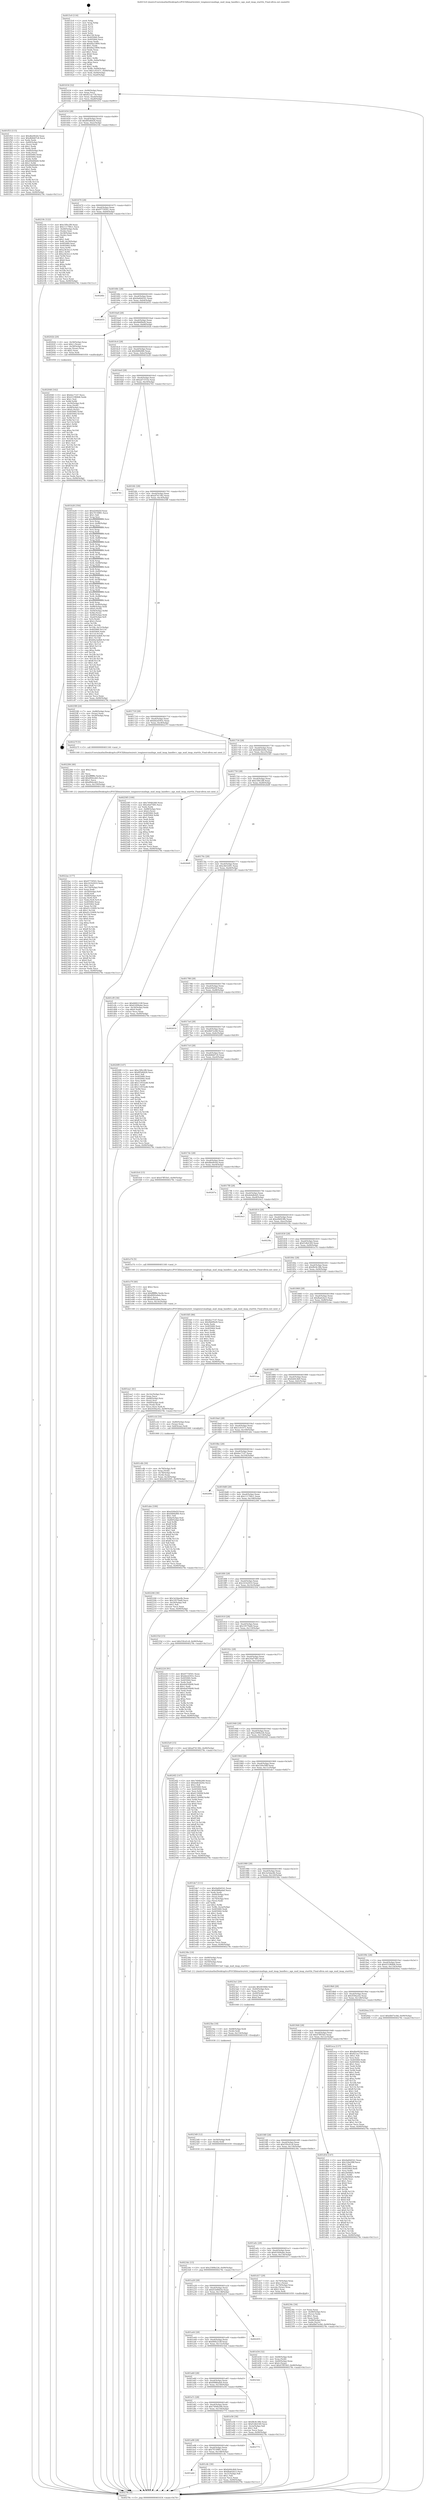 digraph "0x4015c0" {
  label = "0x4015c0 (/mnt/c/Users/mathe/Desktop/tcc/POCII/binaries/extr_tenginesrcmailngx_mail_imap_handler.c_ngx_mail_imap_starttls_Final-ollvm.out::main(0))"
  labelloc = "t"
  node[shape=record]

  Entry [label="",width=0.3,height=0.3,shape=circle,fillcolor=black,style=filled]
  "0x401634" [label="{
     0x401634 [32]\l
     | [instrs]\l
     &nbsp;&nbsp;0x401634 \<+6\>: mov -0x90(%rbp),%eax\l
     &nbsp;&nbsp;0x40163a \<+2\>: mov %eax,%ecx\l
     &nbsp;&nbsp;0x40163c \<+6\>: sub $0x821ac739,%ecx\l
     &nbsp;&nbsp;0x401642 \<+6\>: mov %eax,-0xa4(%rbp)\l
     &nbsp;&nbsp;0x401648 \<+6\>: mov %ecx,-0xa8(%rbp)\l
     &nbsp;&nbsp;0x40164e \<+6\>: je 0000000000401f53 \<main+0x993\>\l
  }"]
  "0x401f53" [label="{
     0x401f53 [115]\l
     | [instrs]\l
     &nbsp;&nbsp;0x401f53 \<+5\>: mov $0xdbe0fcb4,%eax\l
     &nbsp;&nbsp;0x401f58 \<+5\>: mov $0xdb8dd7c8,%ecx\l
     &nbsp;&nbsp;0x401f5d \<+2\>: xor %edx,%edx\l
     &nbsp;&nbsp;0x401f5f \<+4\>: mov -0x60(%rbp),%rsi\l
     &nbsp;&nbsp;0x401f63 \<+2\>: mov (%rsi),%edi\l
     &nbsp;&nbsp;0x401f65 \<+3\>: sub $0x1,%edx\l
     &nbsp;&nbsp;0x401f68 \<+2\>: sub %edx,%edi\l
     &nbsp;&nbsp;0x401f6a \<+4\>: mov -0x60(%rbp),%rsi\l
     &nbsp;&nbsp;0x401f6e \<+2\>: mov %edi,(%rsi)\l
     &nbsp;&nbsp;0x401f70 \<+7\>: mov 0x405060,%edx\l
     &nbsp;&nbsp;0x401f77 \<+7\>: mov 0x405064,%edi\l
     &nbsp;&nbsp;0x401f7e \<+3\>: mov %edx,%r8d\l
     &nbsp;&nbsp;0x401f81 \<+7\>: sub $0xd9dd0b60,%r8d\l
     &nbsp;&nbsp;0x401f88 \<+4\>: sub $0x1,%r8d\l
     &nbsp;&nbsp;0x401f8c \<+7\>: add $0xd9dd0b60,%r8d\l
     &nbsp;&nbsp;0x401f93 \<+4\>: imul %r8d,%edx\l
     &nbsp;&nbsp;0x401f97 \<+3\>: and $0x1,%edx\l
     &nbsp;&nbsp;0x401f9a \<+3\>: cmp $0x0,%edx\l
     &nbsp;&nbsp;0x401f9d \<+4\>: sete %r9b\l
     &nbsp;&nbsp;0x401fa1 \<+3\>: cmp $0xa,%edi\l
     &nbsp;&nbsp;0x401fa4 \<+4\>: setl %r10b\l
     &nbsp;&nbsp;0x401fa8 \<+3\>: mov %r9b,%r11b\l
     &nbsp;&nbsp;0x401fab \<+3\>: and %r10b,%r11b\l
     &nbsp;&nbsp;0x401fae \<+3\>: xor %r10b,%r9b\l
     &nbsp;&nbsp;0x401fb1 \<+3\>: or %r9b,%r11b\l
     &nbsp;&nbsp;0x401fb4 \<+4\>: test $0x1,%r11b\l
     &nbsp;&nbsp;0x401fb8 \<+3\>: cmovne %ecx,%eax\l
     &nbsp;&nbsp;0x401fbb \<+6\>: mov %eax,-0x90(%rbp)\l
     &nbsp;&nbsp;0x401fc1 \<+5\>: jmp 000000000040278c \<main+0x11cc\>\l
  }"]
  "0x401654" [label="{
     0x401654 [28]\l
     | [instrs]\l
     &nbsp;&nbsp;0x401654 \<+5\>: jmp 0000000000401659 \<main+0x99\>\l
     &nbsp;&nbsp;0x401659 \<+6\>: mov -0xa4(%rbp),%eax\l
     &nbsp;&nbsp;0x40165f \<+5\>: sub $0x8f5d0d26,%eax\l
     &nbsp;&nbsp;0x401664 \<+6\>: mov %eax,-0xac(%rbp)\l
     &nbsp;&nbsp;0x40166a \<+6\>: je 000000000040218c \<main+0xbcc\>\l
  }"]
  Exit [label="",width=0.3,height=0.3,shape=circle,fillcolor=black,style=filled,peripheries=2]
  "0x40218c" [label="{
     0x40218c [122]\l
     | [instrs]\l
     &nbsp;&nbsp;0x40218c \<+5\>: mov $0xc5f0c2f8,%eax\l
     &nbsp;&nbsp;0x402191 \<+5\>: mov $0x111790c1,%ecx\l
     &nbsp;&nbsp;0x402196 \<+4\>: mov -0x48(%rbp),%rdx\l
     &nbsp;&nbsp;0x40219a \<+2\>: mov (%rdx),%esi\l
     &nbsp;&nbsp;0x40219c \<+4\>: mov -0x58(%rbp),%rdx\l
     &nbsp;&nbsp;0x4021a0 \<+2\>: cmp (%rdx),%esi\l
     &nbsp;&nbsp;0x4021a2 \<+4\>: setl %dil\l
     &nbsp;&nbsp;0x4021a6 \<+4\>: and $0x1,%dil\l
     &nbsp;&nbsp;0x4021aa \<+4\>: mov %dil,-0x29(%rbp)\l
     &nbsp;&nbsp;0x4021ae \<+7\>: mov 0x405060,%esi\l
     &nbsp;&nbsp;0x4021b5 \<+8\>: mov 0x405064,%r8d\l
     &nbsp;&nbsp;0x4021bd \<+3\>: mov %esi,%r9d\l
     &nbsp;&nbsp;0x4021c0 \<+7\>: add $0xa3b3ecc3,%r9d\l
     &nbsp;&nbsp;0x4021c7 \<+4\>: sub $0x1,%r9d\l
     &nbsp;&nbsp;0x4021cb \<+7\>: sub $0xa3b3ecc3,%r9d\l
     &nbsp;&nbsp;0x4021d2 \<+4\>: imul %r9d,%esi\l
     &nbsp;&nbsp;0x4021d6 \<+3\>: and $0x1,%esi\l
     &nbsp;&nbsp;0x4021d9 \<+3\>: cmp $0x0,%esi\l
     &nbsp;&nbsp;0x4021dc \<+4\>: sete %dil\l
     &nbsp;&nbsp;0x4021e0 \<+4\>: cmp $0xa,%r8d\l
     &nbsp;&nbsp;0x4021e4 \<+4\>: setl %r10b\l
     &nbsp;&nbsp;0x4021e8 \<+3\>: mov %dil,%r11b\l
     &nbsp;&nbsp;0x4021eb \<+3\>: and %r10b,%r11b\l
     &nbsp;&nbsp;0x4021ee \<+3\>: xor %r10b,%dil\l
     &nbsp;&nbsp;0x4021f1 \<+3\>: or %dil,%r11b\l
     &nbsp;&nbsp;0x4021f4 \<+4\>: test $0x1,%r11b\l
     &nbsp;&nbsp;0x4021f8 \<+3\>: cmovne %ecx,%eax\l
     &nbsp;&nbsp;0x4021fb \<+6\>: mov %eax,-0x90(%rbp)\l
     &nbsp;&nbsp;0x402201 \<+5\>: jmp 000000000040278c \<main+0x11cc\>\l
  }"]
  "0x401670" [label="{
     0x401670 [28]\l
     | [instrs]\l
     &nbsp;&nbsp;0x401670 \<+5\>: jmp 0000000000401675 \<main+0xb5\>\l
     &nbsp;&nbsp;0x401675 \<+6\>: mov -0xa4(%rbp),%eax\l
     &nbsp;&nbsp;0x40167b \<+5\>: sub $0x9775f501,%eax\l
     &nbsp;&nbsp;0x401680 \<+6\>: mov %eax,-0xb0(%rbp)\l
     &nbsp;&nbsp;0x401686 \<+6\>: je 00000000004026fe \<main+0x113e\>\l
  }"]
  "0x4023dc" [label="{
     0x4023dc [15]\l
     | [instrs]\l
     &nbsp;&nbsp;0x4023dc \<+10\>: movl $0x2589b226,-0x90(%rbp)\l
     &nbsp;&nbsp;0x4023e6 \<+5\>: jmp 000000000040278c \<main+0x11cc\>\l
  }"]
  "0x4026fe" [label="{
     0x4026fe\l
  }", style=dashed]
  "0x40168c" [label="{
     0x40168c [28]\l
     | [instrs]\l
     &nbsp;&nbsp;0x40168c \<+5\>: jmp 0000000000401691 \<main+0xd1\>\l
     &nbsp;&nbsp;0x401691 \<+6\>: mov -0xa4(%rbp),%eax\l
     &nbsp;&nbsp;0x401697 \<+5\>: sub $0x9a60d1b1,%eax\l
     &nbsp;&nbsp;0x40169c \<+6\>: mov %eax,-0xb4(%rbp)\l
     &nbsp;&nbsp;0x4016a2 \<+6\>: je 0000000000402655 \<main+0x1095\>\l
  }"]
  "0x4023d0" [label="{
     0x4023d0 [12]\l
     | [instrs]\l
     &nbsp;&nbsp;0x4023d0 \<+4\>: mov -0x50(%rbp),%rdi\l
     &nbsp;&nbsp;0x4023d4 \<+3\>: mov (%rdi),%rdi\l
     &nbsp;&nbsp;0x4023d7 \<+5\>: call 0000000000401030 \<free@plt\>\l
     | [calls]\l
     &nbsp;&nbsp;0x401030 \{1\} (unknown)\l
  }"]
  "0x402655" [label="{
     0x402655\l
  }", style=dashed]
  "0x4016a8" [label="{
     0x4016a8 [28]\l
     | [instrs]\l
     &nbsp;&nbsp;0x4016a8 \<+5\>: jmp 00000000004016ad \<main+0xed\>\l
     &nbsp;&nbsp;0x4016ad \<+6\>: mov -0xa4(%rbp),%eax\l
     &nbsp;&nbsp;0x4016b3 \<+5\>: sub $0x9b6f9ef4,%eax\l
     &nbsp;&nbsp;0x4016b8 \<+6\>: mov %eax,-0xb8(%rbp)\l
     &nbsp;&nbsp;0x4016be \<+6\>: je 000000000040202b \<main+0xa6b\>\l
  }"]
  "0x4023be" [label="{
     0x4023be [18]\l
     | [instrs]\l
     &nbsp;&nbsp;0x4023be \<+4\>: mov -0x68(%rbp),%rdi\l
     &nbsp;&nbsp;0x4023c2 \<+3\>: mov (%rdi),%rdi\l
     &nbsp;&nbsp;0x4023c5 \<+6\>: mov %eax,-0x154(%rbp)\l
     &nbsp;&nbsp;0x4023cb \<+5\>: call 0000000000401030 \<free@plt\>\l
     | [calls]\l
     &nbsp;&nbsp;0x401030 \{1\} (unknown)\l
  }"]
  "0x40202b" [label="{
     0x40202b [29]\l
     | [instrs]\l
     &nbsp;&nbsp;0x40202b \<+4\>: mov -0x58(%rbp),%rax\l
     &nbsp;&nbsp;0x40202f \<+6\>: movl $0x1,(%rax)\l
     &nbsp;&nbsp;0x402035 \<+4\>: mov -0x58(%rbp),%rax\l
     &nbsp;&nbsp;0x402039 \<+3\>: movslq (%rax),%rax\l
     &nbsp;&nbsp;0x40203c \<+4\>: shl $0x2,%rax\l
     &nbsp;&nbsp;0x402040 \<+3\>: mov %rax,%rdi\l
     &nbsp;&nbsp;0x402043 \<+5\>: call 0000000000401050 \<malloc@plt\>\l
     | [calls]\l
     &nbsp;&nbsp;0x401050 \{1\} (unknown)\l
  }"]
  "0x4016c4" [label="{
     0x4016c4 [28]\l
     | [instrs]\l
     &nbsp;&nbsp;0x4016c4 \<+5\>: jmp 00000000004016c9 \<main+0x109\>\l
     &nbsp;&nbsp;0x4016c9 \<+6\>: mov -0xa4(%rbp),%eax\l
     &nbsp;&nbsp;0x4016cf \<+5\>: sub $0x9d6fef66,%eax\l
     &nbsp;&nbsp;0x4016d4 \<+6\>: mov %eax,-0xbc(%rbp)\l
     &nbsp;&nbsp;0x4016da \<+6\>: je 0000000000401b28 \<main+0x568\>\l
  }"]
  "0x4023a1" [label="{
     0x4023a1 [29]\l
     | [instrs]\l
     &nbsp;&nbsp;0x4023a1 \<+10\>: movabs $0x4030b6,%rdi\l
     &nbsp;&nbsp;0x4023ab \<+4\>: mov -0x40(%rbp),%rsi\l
     &nbsp;&nbsp;0x4023af \<+2\>: mov %eax,(%rsi)\l
     &nbsp;&nbsp;0x4023b1 \<+4\>: mov -0x40(%rbp),%rsi\l
     &nbsp;&nbsp;0x4023b5 \<+2\>: mov (%rsi),%esi\l
     &nbsp;&nbsp;0x4023b7 \<+2\>: mov $0x0,%al\l
     &nbsp;&nbsp;0x4023b9 \<+5\>: call 0000000000401040 \<printf@plt\>\l
     | [calls]\l
     &nbsp;&nbsp;0x401040 \{1\} (unknown)\l
  }"]
  "0x401b28" [label="{
     0x401b28 [356]\l
     | [instrs]\l
     &nbsp;&nbsp;0x401b28 \<+5\>: mov $0xd20faf2f,%eax\l
     &nbsp;&nbsp;0x401b2d \<+5\>: mov $0x7f159f81,%ecx\l
     &nbsp;&nbsp;0x401b32 \<+2\>: mov $0x1,%dl\l
     &nbsp;&nbsp;0x401b34 \<+3\>: mov %rsp,%rsi\l
     &nbsp;&nbsp;0x401b37 \<+4\>: add $0xfffffffffffffff0,%rsi\l
     &nbsp;&nbsp;0x401b3b \<+3\>: mov %rsi,%rsp\l
     &nbsp;&nbsp;0x401b3e \<+7\>: mov %rsi,-0x88(%rbp)\l
     &nbsp;&nbsp;0x401b45 \<+3\>: mov %rsp,%rsi\l
     &nbsp;&nbsp;0x401b48 \<+4\>: add $0xfffffffffffffff0,%rsi\l
     &nbsp;&nbsp;0x401b4c \<+3\>: mov %rsi,%rsp\l
     &nbsp;&nbsp;0x401b4f \<+3\>: mov %rsp,%rdi\l
     &nbsp;&nbsp;0x401b52 \<+4\>: add $0xfffffffffffffff0,%rdi\l
     &nbsp;&nbsp;0x401b56 \<+3\>: mov %rdi,%rsp\l
     &nbsp;&nbsp;0x401b59 \<+4\>: mov %rdi,-0x80(%rbp)\l
     &nbsp;&nbsp;0x401b5d \<+3\>: mov %rsp,%rdi\l
     &nbsp;&nbsp;0x401b60 \<+4\>: add $0xfffffffffffffff0,%rdi\l
     &nbsp;&nbsp;0x401b64 \<+3\>: mov %rdi,%rsp\l
     &nbsp;&nbsp;0x401b67 \<+4\>: mov %rdi,-0x78(%rbp)\l
     &nbsp;&nbsp;0x401b6b \<+3\>: mov %rsp,%rdi\l
     &nbsp;&nbsp;0x401b6e \<+4\>: add $0xfffffffffffffff0,%rdi\l
     &nbsp;&nbsp;0x401b72 \<+3\>: mov %rdi,%rsp\l
     &nbsp;&nbsp;0x401b75 \<+4\>: mov %rdi,-0x70(%rbp)\l
     &nbsp;&nbsp;0x401b79 \<+3\>: mov %rsp,%rdi\l
     &nbsp;&nbsp;0x401b7c \<+4\>: add $0xfffffffffffffff0,%rdi\l
     &nbsp;&nbsp;0x401b80 \<+3\>: mov %rdi,%rsp\l
     &nbsp;&nbsp;0x401b83 \<+4\>: mov %rdi,-0x68(%rbp)\l
     &nbsp;&nbsp;0x401b87 \<+3\>: mov %rsp,%rdi\l
     &nbsp;&nbsp;0x401b8a \<+4\>: add $0xfffffffffffffff0,%rdi\l
     &nbsp;&nbsp;0x401b8e \<+3\>: mov %rdi,%rsp\l
     &nbsp;&nbsp;0x401b91 \<+4\>: mov %rdi,-0x60(%rbp)\l
     &nbsp;&nbsp;0x401b95 \<+3\>: mov %rsp,%rdi\l
     &nbsp;&nbsp;0x401b98 \<+4\>: add $0xfffffffffffffff0,%rdi\l
     &nbsp;&nbsp;0x401b9c \<+3\>: mov %rdi,%rsp\l
     &nbsp;&nbsp;0x401b9f \<+4\>: mov %rdi,-0x58(%rbp)\l
     &nbsp;&nbsp;0x401ba3 \<+3\>: mov %rsp,%rdi\l
     &nbsp;&nbsp;0x401ba6 \<+4\>: add $0xfffffffffffffff0,%rdi\l
     &nbsp;&nbsp;0x401baa \<+3\>: mov %rdi,%rsp\l
     &nbsp;&nbsp;0x401bad \<+4\>: mov %rdi,-0x50(%rbp)\l
     &nbsp;&nbsp;0x401bb1 \<+3\>: mov %rsp,%rdi\l
     &nbsp;&nbsp;0x401bb4 \<+4\>: add $0xfffffffffffffff0,%rdi\l
     &nbsp;&nbsp;0x401bb8 \<+3\>: mov %rdi,%rsp\l
     &nbsp;&nbsp;0x401bbb \<+4\>: mov %rdi,-0x48(%rbp)\l
     &nbsp;&nbsp;0x401bbf \<+3\>: mov %rsp,%rdi\l
     &nbsp;&nbsp;0x401bc2 \<+4\>: add $0xfffffffffffffff0,%rdi\l
     &nbsp;&nbsp;0x401bc6 \<+3\>: mov %rdi,%rsp\l
     &nbsp;&nbsp;0x401bc9 \<+4\>: mov %rdi,-0x40(%rbp)\l
     &nbsp;&nbsp;0x401bcd \<+7\>: mov -0x88(%rbp),%rdi\l
     &nbsp;&nbsp;0x401bd4 \<+6\>: movl $0x0,(%rdi)\l
     &nbsp;&nbsp;0x401bda \<+7\>: mov -0x94(%rbp),%r8d\l
     &nbsp;&nbsp;0x401be1 \<+3\>: mov %r8d,(%rsi)\l
     &nbsp;&nbsp;0x401be4 \<+4\>: mov -0x80(%rbp),%rdi\l
     &nbsp;&nbsp;0x401be8 \<+7\>: mov -0xa0(%rbp),%r9\l
     &nbsp;&nbsp;0x401bef \<+3\>: mov %r9,(%rdi)\l
     &nbsp;&nbsp;0x401bf2 \<+3\>: cmpl $0x2,(%rsi)\l
     &nbsp;&nbsp;0x401bf5 \<+4\>: setne %r10b\l
     &nbsp;&nbsp;0x401bf9 \<+4\>: and $0x1,%r10b\l
     &nbsp;&nbsp;0x401bfd \<+4\>: mov %r10b,-0x31(%rbp)\l
     &nbsp;&nbsp;0x401c01 \<+8\>: mov 0x405060,%r11d\l
     &nbsp;&nbsp;0x401c09 \<+7\>: mov 0x405064,%ebx\l
     &nbsp;&nbsp;0x401c10 \<+3\>: mov %r11d,%r14d\l
     &nbsp;&nbsp;0x401c13 \<+7\>: add $0xb0a3adb8,%r14d\l
     &nbsp;&nbsp;0x401c1a \<+4\>: sub $0x1,%r14d\l
     &nbsp;&nbsp;0x401c1e \<+7\>: sub $0xb0a3adb8,%r14d\l
     &nbsp;&nbsp;0x401c25 \<+4\>: imul %r14d,%r11d\l
     &nbsp;&nbsp;0x401c29 \<+4\>: and $0x1,%r11d\l
     &nbsp;&nbsp;0x401c2d \<+4\>: cmp $0x0,%r11d\l
     &nbsp;&nbsp;0x401c31 \<+4\>: sete %r10b\l
     &nbsp;&nbsp;0x401c35 \<+3\>: cmp $0xa,%ebx\l
     &nbsp;&nbsp;0x401c38 \<+4\>: setl %r15b\l
     &nbsp;&nbsp;0x401c3c \<+3\>: mov %r10b,%r12b\l
     &nbsp;&nbsp;0x401c3f \<+4\>: xor $0xff,%r12b\l
     &nbsp;&nbsp;0x401c43 \<+3\>: mov %r15b,%r13b\l
     &nbsp;&nbsp;0x401c46 \<+4\>: xor $0xff,%r13b\l
     &nbsp;&nbsp;0x401c4a \<+3\>: xor $0x1,%dl\l
     &nbsp;&nbsp;0x401c4d \<+3\>: mov %r12b,%sil\l
     &nbsp;&nbsp;0x401c50 \<+4\>: and $0xff,%sil\l
     &nbsp;&nbsp;0x401c54 \<+3\>: and %dl,%r10b\l
     &nbsp;&nbsp;0x401c57 \<+3\>: mov %r13b,%dil\l
     &nbsp;&nbsp;0x401c5a \<+4\>: and $0xff,%dil\l
     &nbsp;&nbsp;0x401c5e \<+3\>: and %dl,%r15b\l
     &nbsp;&nbsp;0x401c61 \<+3\>: or %r10b,%sil\l
     &nbsp;&nbsp;0x401c64 \<+3\>: or %r15b,%dil\l
     &nbsp;&nbsp;0x401c67 \<+3\>: xor %dil,%sil\l
     &nbsp;&nbsp;0x401c6a \<+3\>: or %r13b,%r12b\l
     &nbsp;&nbsp;0x401c6d \<+4\>: xor $0xff,%r12b\l
     &nbsp;&nbsp;0x401c71 \<+3\>: or $0x1,%dl\l
     &nbsp;&nbsp;0x401c74 \<+3\>: and %dl,%r12b\l
     &nbsp;&nbsp;0x401c77 \<+3\>: or %r12b,%sil\l
     &nbsp;&nbsp;0x401c7a \<+4\>: test $0x1,%sil\l
     &nbsp;&nbsp;0x401c7e \<+3\>: cmovne %ecx,%eax\l
     &nbsp;&nbsp;0x401c81 \<+6\>: mov %eax,-0x90(%rbp)\l
     &nbsp;&nbsp;0x401c87 \<+5\>: jmp 000000000040278c \<main+0x11cc\>\l
  }"]
  "0x4016e0" [label="{
     0x4016e0 [28]\l
     | [instrs]\l
     &nbsp;&nbsp;0x4016e0 \<+5\>: jmp 00000000004016e5 \<main+0x125\>\l
     &nbsp;&nbsp;0x4016e5 \<+6\>: mov -0xa4(%rbp),%eax\l
     &nbsp;&nbsp;0x4016eb \<+5\>: sub $0xad71f33e,%eax\l
     &nbsp;&nbsp;0x4016f0 \<+6\>: mov %eax,-0xc0(%rbp)\l
     &nbsp;&nbsp;0x4016f6 \<+6\>: je 0000000000402761 \<main+0x11a1\>\l
  }"]
  "0x4022ac" [label="{
     0x4022ac [177]\l
     | [instrs]\l
     &nbsp;&nbsp;0x4022ac \<+5\>: mov $0x9775f501,%ecx\l
     &nbsp;&nbsp;0x4022b1 \<+5\>: mov $0x161b2910,%edx\l
     &nbsp;&nbsp;0x4022b6 \<+3\>: mov $0x1,%sil\l
     &nbsp;&nbsp;0x4022b9 \<+6\>: mov -0x150(%rbp),%edi\l
     &nbsp;&nbsp;0x4022bf \<+3\>: imul %eax,%edi\l
     &nbsp;&nbsp;0x4022c2 \<+4\>: mov -0x50(%rbp),%r8\l
     &nbsp;&nbsp;0x4022c6 \<+3\>: mov (%r8),%r8\l
     &nbsp;&nbsp;0x4022c9 \<+4\>: mov -0x48(%rbp),%r9\l
     &nbsp;&nbsp;0x4022cd \<+3\>: movslq (%r9),%r9\l
     &nbsp;&nbsp;0x4022d0 \<+4\>: mov %edi,(%r8,%r9,4)\l
     &nbsp;&nbsp;0x4022d4 \<+7\>: mov 0x405060,%eax\l
     &nbsp;&nbsp;0x4022db \<+7\>: mov 0x405064,%edi\l
     &nbsp;&nbsp;0x4022e2 \<+3\>: mov %eax,%r10d\l
     &nbsp;&nbsp;0x4022e5 \<+7\>: sub $0xd1c10409,%r10d\l
     &nbsp;&nbsp;0x4022ec \<+4\>: sub $0x1,%r10d\l
     &nbsp;&nbsp;0x4022f0 \<+7\>: add $0xd1c10409,%r10d\l
     &nbsp;&nbsp;0x4022f7 \<+4\>: imul %r10d,%eax\l
     &nbsp;&nbsp;0x4022fb \<+3\>: and $0x1,%eax\l
     &nbsp;&nbsp;0x4022fe \<+3\>: cmp $0x0,%eax\l
     &nbsp;&nbsp;0x402301 \<+4\>: sete %r11b\l
     &nbsp;&nbsp;0x402305 \<+3\>: cmp $0xa,%edi\l
     &nbsp;&nbsp;0x402308 \<+3\>: setl %bl\l
     &nbsp;&nbsp;0x40230b \<+3\>: mov %r11b,%r14b\l
     &nbsp;&nbsp;0x40230e \<+4\>: xor $0xff,%r14b\l
     &nbsp;&nbsp;0x402312 \<+3\>: mov %bl,%r15b\l
     &nbsp;&nbsp;0x402315 \<+4\>: xor $0xff,%r15b\l
     &nbsp;&nbsp;0x402319 \<+4\>: xor $0x0,%sil\l
     &nbsp;&nbsp;0x40231d \<+3\>: mov %r14b,%r12b\l
     &nbsp;&nbsp;0x402320 \<+4\>: and $0x0,%r12b\l
     &nbsp;&nbsp;0x402324 \<+3\>: and %sil,%r11b\l
     &nbsp;&nbsp;0x402327 \<+3\>: mov %r15b,%r13b\l
     &nbsp;&nbsp;0x40232a \<+4\>: and $0x0,%r13b\l
     &nbsp;&nbsp;0x40232e \<+3\>: and %sil,%bl\l
     &nbsp;&nbsp;0x402331 \<+3\>: or %r11b,%r12b\l
     &nbsp;&nbsp;0x402334 \<+3\>: or %bl,%r13b\l
     &nbsp;&nbsp;0x402337 \<+3\>: xor %r13b,%r12b\l
     &nbsp;&nbsp;0x40233a \<+3\>: or %r15b,%r14b\l
     &nbsp;&nbsp;0x40233d \<+4\>: xor $0xff,%r14b\l
     &nbsp;&nbsp;0x402341 \<+4\>: or $0x0,%sil\l
     &nbsp;&nbsp;0x402345 \<+3\>: and %sil,%r14b\l
     &nbsp;&nbsp;0x402348 \<+3\>: or %r14b,%r12b\l
     &nbsp;&nbsp;0x40234b \<+4\>: test $0x1,%r12b\l
     &nbsp;&nbsp;0x40234f \<+3\>: cmovne %edx,%ecx\l
     &nbsp;&nbsp;0x402352 \<+6\>: mov %ecx,-0x90(%rbp)\l
     &nbsp;&nbsp;0x402358 \<+5\>: jmp 000000000040278c \<main+0x11cc\>\l
  }"]
  "0x402761" [label="{
     0x402761\l
  }", style=dashed]
  "0x4016fc" [label="{
     0x4016fc [28]\l
     | [instrs]\l
     &nbsp;&nbsp;0x4016fc \<+5\>: jmp 0000000000401701 \<main+0x141\>\l
     &nbsp;&nbsp;0x401701 \<+6\>: mov -0xa4(%rbp),%eax\l
     &nbsp;&nbsp;0x401707 \<+5\>: sub $0xaf741382,%eax\l
     &nbsp;&nbsp;0x40170c \<+6\>: mov %eax,-0xc4(%rbp)\l
     &nbsp;&nbsp;0x401712 \<+6\>: je 00000000004025f8 \<main+0x1038\>\l
  }"]
  "0x402284" [label="{
     0x402284 [40]\l
     | [instrs]\l
     &nbsp;&nbsp;0x402284 \<+5\>: mov $0x2,%ecx\l
     &nbsp;&nbsp;0x402289 \<+1\>: cltd\l
     &nbsp;&nbsp;0x40228a \<+2\>: idiv %ecx\l
     &nbsp;&nbsp;0x40228c \<+6\>: imul $0xfffffffe,%edx,%ecx\l
     &nbsp;&nbsp;0x402292 \<+6\>: add $0xdf44cdd3,%ecx\l
     &nbsp;&nbsp;0x402298 \<+3\>: add $0x1,%ecx\l
     &nbsp;&nbsp;0x40229b \<+6\>: sub $0xdf44cdd3,%ecx\l
     &nbsp;&nbsp;0x4022a1 \<+6\>: mov %ecx,-0x150(%rbp)\l
     &nbsp;&nbsp;0x4022a7 \<+5\>: call 0000000000401160 \<next_i\>\l
     | [calls]\l
     &nbsp;&nbsp;0x401160 \{1\} (/mnt/c/Users/mathe/Desktop/tcc/POCII/binaries/extr_tenginesrcmailngx_mail_imap_handler.c_ngx_mail_imap_starttls_Final-ollvm.out::next_i)\l
  }"]
  "0x4025f8" [label="{
     0x4025f8 [24]\l
     | [instrs]\l
     &nbsp;&nbsp;0x4025f8 \<+7\>: mov -0x88(%rbp),%rax\l
     &nbsp;&nbsp;0x4025ff \<+2\>: mov (%rax),%eax\l
     &nbsp;&nbsp;0x402601 \<+4\>: lea -0x28(%rbp),%rsp\l
     &nbsp;&nbsp;0x402605 \<+1\>: pop %rbx\l
     &nbsp;&nbsp;0x402606 \<+2\>: pop %r12\l
     &nbsp;&nbsp;0x402608 \<+2\>: pop %r13\l
     &nbsp;&nbsp;0x40260a \<+2\>: pop %r14\l
     &nbsp;&nbsp;0x40260c \<+2\>: pop %r15\l
     &nbsp;&nbsp;0x40260e \<+1\>: pop %rbp\l
     &nbsp;&nbsp;0x40260f \<+1\>: ret\l
  }"]
  "0x401718" [label="{
     0x401718 [28]\l
     | [instrs]\l
     &nbsp;&nbsp;0x401718 \<+5\>: jmp 000000000040171d \<main+0x15d\>\l
     &nbsp;&nbsp;0x40171d \<+6\>: mov -0xa4(%rbp),%eax\l
     &nbsp;&nbsp;0x401723 \<+5\>: sub $0xbb2d393c,%eax\l
     &nbsp;&nbsp;0x401728 \<+6\>: mov %eax,-0xc8(%rbp)\l
     &nbsp;&nbsp;0x40172e \<+6\>: je 000000000040227f \<main+0xcbf\>\l
  }"]
  "0x402048" [label="{
     0x402048 [162]\l
     | [instrs]\l
     &nbsp;&nbsp;0x402048 \<+5\>: mov $0x6ec7147,%ecx\l
     &nbsp;&nbsp;0x40204d \<+5\>: mov $0x431984b8,%edx\l
     &nbsp;&nbsp;0x402052 \<+3\>: mov $0x1,%sil\l
     &nbsp;&nbsp;0x402055 \<+3\>: xor %r8d,%r8d\l
     &nbsp;&nbsp;0x402058 \<+4\>: mov -0x50(%rbp),%rdi\l
     &nbsp;&nbsp;0x40205c \<+3\>: mov %rax,(%rdi)\l
     &nbsp;&nbsp;0x40205f \<+4\>: mov -0x48(%rbp),%rax\l
     &nbsp;&nbsp;0x402063 \<+6\>: movl $0x0,(%rax)\l
     &nbsp;&nbsp;0x402069 \<+8\>: mov 0x405060,%r9d\l
     &nbsp;&nbsp;0x402071 \<+8\>: mov 0x405064,%r10d\l
     &nbsp;&nbsp;0x402079 \<+4\>: sub $0x1,%r8d\l
     &nbsp;&nbsp;0x40207d \<+3\>: mov %r9d,%r11d\l
     &nbsp;&nbsp;0x402080 \<+3\>: add %r8d,%r11d\l
     &nbsp;&nbsp;0x402083 \<+4\>: imul %r11d,%r9d\l
     &nbsp;&nbsp;0x402087 \<+4\>: and $0x1,%r9d\l
     &nbsp;&nbsp;0x40208b \<+4\>: cmp $0x0,%r9d\l
     &nbsp;&nbsp;0x40208f \<+3\>: sete %bl\l
     &nbsp;&nbsp;0x402092 \<+4\>: cmp $0xa,%r10d\l
     &nbsp;&nbsp;0x402096 \<+4\>: setl %r14b\l
     &nbsp;&nbsp;0x40209a \<+3\>: mov %bl,%r15b\l
     &nbsp;&nbsp;0x40209d \<+4\>: xor $0xff,%r15b\l
     &nbsp;&nbsp;0x4020a1 \<+3\>: mov %r14b,%r12b\l
     &nbsp;&nbsp;0x4020a4 \<+4\>: xor $0xff,%r12b\l
     &nbsp;&nbsp;0x4020a8 \<+4\>: xor $0x1,%sil\l
     &nbsp;&nbsp;0x4020ac \<+3\>: mov %r15b,%r13b\l
     &nbsp;&nbsp;0x4020af \<+4\>: and $0xff,%r13b\l
     &nbsp;&nbsp;0x4020b3 \<+3\>: and %sil,%bl\l
     &nbsp;&nbsp;0x4020b6 \<+3\>: mov %r12b,%al\l
     &nbsp;&nbsp;0x4020b9 \<+2\>: and $0xff,%al\l
     &nbsp;&nbsp;0x4020bb \<+3\>: and %sil,%r14b\l
     &nbsp;&nbsp;0x4020be \<+3\>: or %bl,%r13b\l
     &nbsp;&nbsp;0x4020c1 \<+3\>: or %r14b,%al\l
     &nbsp;&nbsp;0x4020c4 \<+3\>: xor %al,%r13b\l
     &nbsp;&nbsp;0x4020c7 \<+3\>: or %r12b,%r15b\l
     &nbsp;&nbsp;0x4020ca \<+4\>: xor $0xff,%r15b\l
     &nbsp;&nbsp;0x4020ce \<+4\>: or $0x1,%sil\l
     &nbsp;&nbsp;0x4020d2 \<+3\>: and %sil,%r15b\l
     &nbsp;&nbsp;0x4020d5 \<+3\>: or %r15b,%r13b\l
     &nbsp;&nbsp;0x4020d8 \<+4\>: test $0x1,%r13b\l
     &nbsp;&nbsp;0x4020dc \<+3\>: cmovne %edx,%ecx\l
     &nbsp;&nbsp;0x4020df \<+6\>: mov %ecx,-0x90(%rbp)\l
     &nbsp;&nbsp;0x4020e5 \<+5\>: jmp 000000000040278c \<main+0x11cc\>\l
  }"]
  "0x40227f" [label="{
     0x40227f [5]\l
     | [instrs]\l
     &nbsp;&nbsp;0x40227f \<+5\>: call 0000000000401160 \<next_i\>\l
     | [calls]\l
     &nbsp;&nbsp;0x401160 \{1\} (/mnt/c/Users/mathe/Desktop/tcc/POCII/binaries/extr_tenginesrcmailngx_mail_imap_handler.c_ngx_mail_imap_starttls_Final-ollvm.out::next_i)\l
  }"]
  "0x401734" [label="{
     0x401734 [28]\l
     | [instrs]\l
     &nbsp;&nbsp;0x401734 \<+5\>: jmp 0000000000401739 \<main+0x179\>\l
     &nbsp;&nbsp;0x401739 \<+6\>: mov -0xa4(%rbp),%eax\l
     &nbsp;&nbsp;0x40173f \<+5\>: sub $0xbdb5d26e,%eax\l
     &nbsp;&nbsp;0x401744 \<+6\>: mov %eax,-0xcc(%rbp)\l
     &nbsp;&nbsp;0x40174a \<+6\>: je 0000000000402585 \<main+0xfc5\>\l
  }"]
  "0x401ea1" [label="{
     0x401ea1 [41]\l
     | [instrs]\l
     &nbsp;&nbsp;0x401ea1 \<+6\>: mov -0x14c(%rbp),%ecx\l
     &nbsp;&nbsp;0x401ea7 \<+3\>: imul %eax,%ecx\l
     &nbsp;&nbsp;0x401eaa \<+4\>: mov -0x68(%rbp),%rsi\l
     &nbsp;&nbsp;0x401eae \<+3\>: mov (%rsi),%rsi\l
     &nbsp;&nbsp;0x401eb1 \<+4\>: mov -0x60(%rbp),%rdi\l
     &nbsp;&nbsp;0x401eb5 \<+3\>: movslq (%rdi),%rdi\l
     &nbsp;&nbsp;0x401eb8 \<+3\>: mov %ecx,(%rsi,%rdi,4)\l
     &nbsp;&nbsp;0x401ebb \<+10\>: movl $0x45f4ac02,-0x90(%rbp)\l
     &nbsp;&nbsp;0x401ec5 \<+5\>: jmp 000000000040278c \<main+0x11cc\>\l
  }"]
  "0x402585" [label="{
     0x402585 [100]\l
     | [instrs]\l
     &nbsp;&nbsp;0x402585 \<+5\>: mov $0x7494b268,%eax\l
     &nbsp;&nbsp;0x40258a \<+5\>: mov $0x20af7485,%ecx\l
     &nbsp;&nbsp;0x40258f \<+2\>: xor %edx,%edx\l
     &nbsp;&nbsp;0x402591 \<+7\>: mov -0x88(%rbp),%rsi\l
     &nbsp;&nbsp;0x402598 \<+6\>: movl $0x0,(%rsi)\l
     &nbsp;&nbsp;0x40259e \<+7\>: mov 0x405060,%edi\l
     &nbsp;&nbsp;0x4025a5 \<+8\>: mov 0x405064,%r8d\l
     &nbsp;&nbsp;0x4025ad \<+3\>: sub $0x1,%edx\l
     &nbsp;&nbsp;0x4025b0 \<+3\>: mov %edi,%r9d\l
     &nbsp;&nbsp;0x4025b3 \<+3\>: add %edx,%r9d\l
     &nbsp;&nbsp;0x4025b6 \<+4\>: imul %r9d,%edi\l
     &nbsp;&nbsp;0x4025ba \<+3\>: and $0x1,%edi\l
     &nbsp;&nbsp;0x4025bd \<+3\>: cmp $0x0,%edi\l
     &nbsp;&nbsp;0x4025c0 \<+4\>: sete %r10b\l
     &nbsp;&nbsp;0x4025c4 \<+4\>: cmp $0xa,%r8d\l
     &nbsp;&nbsp;0x4025c8 \<+4\>: setl %r11b\l
     &nbsp;&nbsp;0x4025cc \<+3\>: mov %r10b,%bl\l
     &nbsp;&nbsp;0x4025cf \<+3\>: and %r11b,%bl\l
     &nbsp;&nbsp;0x4025d2 \<+3\>: xor %r11b,%r10b\l
     &nbsp;&nbsp;0x4025d5 \<+3\>: or %r10b,%bl\l
     &nbsp;&nbsp;0x4025d8 \<+3\>: test $0x1,%bl\l
     &nbsp;&nbsp;0x4025db \<+3\>: cmovne %ecx,%eax\l
     &nbsp;&nbsp;0x4025de \<+6\>: mov %eax,-0x90(%rbp)\l
     &nbsp;&nbsp;0x4025e4 \<+5\>: jmp 000000000040278c \<main+0x11cc\>\l
  }"]
  "0x401750" [label="{
     0x401750 [28]\l
     | [instrs]\l
     &nbsp;&nbsp;0x401750 \<+5\>: jmp 0000000000401755 \<main+0x195\>\l
     &nbsp;&nbsp;0x401755 \<+6\>: mov -0xa4(%rbp),%eax\l
     &nbsp;&nbsp;0x40175b \<+5\>: sub $0xc5f0c2f8,%eax\l
     &nbsp;&nbsp;0x401760 \<+6\>: mov %eax,-0xd0(%rbp)\l
     &nbsp;&nbsp;0x401766 \<+6\>: je 00000000004026d9 \<main+0x1119\>\l
  }"]
  "0x401e79" [label="{
     0x401e79 [40]\l
     | [instrs]\l
     &nbsp;&nbsp;0x401e79 \<+5\>: mov $0x2,%ecx\l
     &nbsp;&nbsp;0x401e7e \<+1\>: cltd\l
     &nbsp;&nbsp;0x401e7f \<+2\>: idiv %ecx\l
     &nbsp;&nbsp;0x401e81 \<+6\>: imul $0xfffffffe,%edx,%ecx\l
     &nbsp;&nbsp;0x401e87 \<+6\>: add $0x8092a9eb,%ecx\l
     &nbsp;&nbsp;0x401e8d \<+3\>: add $0x1,%ecx\l
     &nbsp;&nbsp;0x401e90 \<+6\>: sub $0x8092a9eb,%ecx\l
     &nbsp;&nbsp;0x401e96 \<+6\>: mov %ecx,-0x14c(%rbp)\l
     &nbsp;&nbsp;0x401e9c \<+5\>: call 0000000000401160 \<next_i\>\l
     | [calls]\l
     &nbsp;&nbsp;0x401160 \{1\} (/mnt/c/Users/mathe/Desktop/tcc/POCII/binaries/extr_tenginesrcmailngx_mail_imap_handler.c_ngx_mail_imap_starttls_Final-ollvm.out::next_i)\l
  }"]
  "0x4026d9" [label="{
     0x4026d9\l
  }", style=dashed]
  "0x40176c" [label="{
     0x40176c [28]\l
     | [instrs]\l
     &nbsp;&nbsp;0x40176c \<+5\>: jmp 0000000000401771 \<main+0x1b1\>\l
     &nbsp;&nbsp;0x401771 \<+6\>: mov -0xa4(%rbp),%eax\l
     &nbsp;&nbsp;0x401777 \<+5\>: sub $0xc8d320f1,%eax\l
     &nbsp;&nbsp;0x40177c \<+6\>: mov %eax,-0xd4(%rbp)\l
     &nbsp;&nbsp;0x401782 \<+6\>: je 0000000000401cf9 \<main+0x739\>\l
  }"]
  "0x401d34" [label="{
     0x401d34 [32]\l
     | [instrs]\l
     &nbsp;&nbsp;0x401d34 \<+4\>: mov -0x68(%rbp),%rdi\l
     &nbsp;&nbsp;0x401d38 \<+3\>: mov %rax,(%rdi)\l
     &nbsp;&nbsp;0x401d3b \<+4\>: mov -0x60(%rbp),%rax\l
     &nbsp;&nbsp;0x401d3f \<+6\>: movl $0x0,(%rax)\l
     &nbsp;&nbsp;0x401d45 \<+10\>: movl $0x47ff55b5,-0x90(%rbp)\l
     &nbsp;&nbsp;0x401d4f \<+5\>: jmp 000000000040278c \<main+0x11cc\>\l
  }"]
  "0x401cf9" [label="{
     0x401cf9 [30]\l
     | [instrs]\l
     &nbsp;&nbsp;0x401cf9 \<+5\>: mov $0x6682218f,%eax\l
     &nbsp;&nbsp;0x401cfe \<+5\>: mov $0x61694abe,%ecx\l
     &nbsp;&nbsp;0x401d03 \<+3\>: mov -0x30(%rbp),%edx\l
     &nbsp;&nbsp;0x401d06 \<+3\>: cmp $0x0,%edx\l
     &nbsp;&nbsp;0x401d09 \<+3\>: cmove %ecx,%eax\l
     &nbsp;&nbsp;0x401d0c \<+6\>: mov %eax,-0x90(%rbp)\l
     &nbsp;&nbsp;0x401d12 \<+5\>: jmp 000000000040278c \<main+0x11cc\>\l
  }"]
  "0x401788" [label="{
     0x401788 [28]\l
     | [instrs]\l
     &nbsp;&nbsp;0x401788 \<+5\>: jmp 000000000040178d \<main+0x1cd\>\l
     &nbsp;&nbsp;0x40178d \<+6\>: mov -0xa4(%rbp),%eax\l
     &nbsp;&nbsp;0x401793 \<+5\>: sub $0xd20faf2f,%eax\l
     &nbsp;&nbsp;0x401798 \<+6\>: mov %eax,-0xd8(%rbp)\l
     &nbsp;&nbsp;0x40179e \<+6\>: je 0000000000402610 \<main+0x1050\>\l
  }"]
  "0x401cdb" [label="{
     0x401cdb [30]\l
     | [instrs]\l
     &nbsp;&nbsp;0x401cdb \<+4\>: mov -0x78(%rbp),%rdi\l
     &nbsp;&nbsp;0x401cdf \<+2\>: mov %eax,(%rdi)\l
     &nbsp;&nbsp;0x401ce1 \<+4\>: mov -0x78(%rbp),%rdi\l
     &nbsp;&nbsp;0x401ce5 \<+2\>: mov (%rdi),%eax\l
     &nbsp;&nbsp;0x401ce7 \<+3\>: mov %eax,-0x30(%rbp)\l
     &nbsp;&nbsp;0x401cea \<+10\>: movl $0xc8d320f1,-0x90(%rbp)\l
     &nbsp;&nbsp;0x401cf4 \<+5\>: jmp 000000000040278c \<main+0x11cc\>\l
  }"]
  "0x402610" [label="{
     0x402610\l
  }", style=dashed]
  "0x4017a4" [label="{
     0x4017a4 [28]\l
     | [instrs]\l
     &nbsp;&nbsp;0x4017a4 \<+5\>: jmp 00000000004017a9 \<main+0x1e9\>\l
     &nbsp;&nbsp;0x4017a9 \<+6\>: mov -0xa4(%rbp),%eax\l
     &nbsp;&nbsp;0x4017af \<+5\>: sub $0xdb67ec8d,%eax\l
     &nbsp;&nbsp;0x4017b4 \<+6\>: mov %eax,-0xdc(%rbp)\l
     &nbsp;&nbsp;0x4017ba \<+6\>: je 00000000004020f9 \<main+0xb39\>\l
  }"]
  "0x401ab4" [label="{
     0x401ab4\l
  }", style=dashed]
  "0x4020f9" [label="{
     0x4020f9 [147]\l
     | [instrs]\l
     &nbsp;&nbsp;0x4020f9 \<+5\>: mov $0xc5f0c2f8,%eax\l
     &nbsp;&nbsp;0x4020fe \<+5\>: mov $0x8f5d0d26,%ecx\l
     &nbsp;&nbsp;0x402103 \<+2\>: mov $0x1,%dl\l
     &nbsp;&nbsp;0x402105 \<+7\>: mov 0x405060,%esi\l
     &nbsp;&nbsp;0x40210c \<+7\>: mov 0x405064,%edi\l
     &nbsp;&nbsp;0x402113 \<+3\>: mov %esi,%r8d\l
     &nbsp;&nbsp;0x402116 \<+7\>: add $0x11955ed6,%r8d\l
     &nbsp;&nbsp;0x40211d \<+4\>: sub $0x1,%r8d\l
     &nbsp;&nbsp;0x402121 \<+7\>: sub $0x11955ed6,%r8d\l
     &nbsp;&nbsp;0x402128 \<+4\>: imul %r8d,%esi\l
     &nbsp;&nbsp;0x40212c \<+3\>: and $0x1,%esi\l
     &nbsp;&nbsp;0x40212f \<+3\>: cmp $0x0,%esi\l
     &nbsp;&nbsp;0x402132 \<+4\>: sete %r9b\l
     &nbsp;&nbsp;0x402136 \<+3\>: cmp $0xa,%edi\l
     &nbsp;&nbsp;0x402139 \<+4\>: setl %r10b\l
     &nbsp;&nbsp;0x40213d \<+3\>: mov %r9b,%r11b\l
     &nbsp;&nbsp;0x402140 \<+4\>: xor $0xff,%r11b\l
     &nbsp;&nbsp;0x402144 \<+3\>: mov %r10b,%bl\l
     &nbsp;&nbsp;0x402147 \<+3\>: xor $0xff,%bl\l
     &nbsp;&nbsp;0x40214a \<+3\>: xor $0x1,%dl\l
     &nbsp;&nbsp;0x40214d \<+3\>: mov %r11b,%r14b\l
     &nbsp;&nbsp;0x402150 \<+4\>: and $0xff,%r14b\l
     &nbsp;&nbsp;0x402154 \<+3\>: and %dl,%r9b\l
     &nbsp;&nbsp;0x402157 \<+3\>: mov %bl,%r15b\l
     &nbsp;&nbsp;0x40215a \<+4\>: and $0xff,%r15b\l
     &nbsp;&nbsp;0x40215e \<+3\>: and %dl,%r10b\l
     &nbsp;&nbsp;0x402161 \<+3\>: or %r9b,%r14b\l
     &nbsp;&nbsp;0x402164 \<+3\>: or %r10b,%r15b\l
     &nbsp;&nbsp;0x402167 \<+3\>: xor %r15b,%r14b\l
     &nbsp;&nbsp;0x40216a \<+3\>: or %bl,%r11b\l
     &nbsp;&nbsp;0x40216d \<+4\>: xor $0xff,%r11b\l
     &nbsp;&nbsp;0x402171 \<+3\>: or $0x1,%dl\l
     &nbsp;&nbsp;0x402174 \<+3\>: and %dl,%r11b\l
     &nbsp;&nbsp;0x402177 \<+3\>: or %r11b,%r14b\l
     &nbsp;&nbsp;0x40217a \<+4\>: test $0x1,%r14b\l
     &nbsp;&nbsp;0x40217e \<+3\>: cmovne %ecx,%eax\l
     &nbsp;&nbsp;0x402181 \<+6\>: mov %eax,-0x90(%rbp)\l
     &nbsp;&nbsp;0x402187 \<+5\>: jmp 000000000040278c \<main+0x11cc\>\l
  }"]
  "0x4017c0" [label="{
     0x4017c0 [28]\l
     | [instrs]\l
     &nbsp;&nbsp;0x4017c0 \<+5\>: jmp 00000000004017c5 \<main+0x205\>\l
     &nbsp;&nbsp;0x4017c5 \<+6\>: mov -0xa4(%rbp),%eax\l
     &nbsp;&nbsp;0x4017cb \<+5\>: sub $0xdb8dd7c8,%eax\l
     &nbsp;&nbsp;0x4017d0 \<+6\>: mov %eax,-0xe0(%rbp)\l
     &nbsp;&nbsp;0x4017d6 \<+6\>: je 0000000000401fc6 \<main+0xa06\>\l
  }"]
  "0x401c8c" [label="{
     0x401c8c [30]\l
     | [instrs]\l
     &nbsp;&nbsp;0x401c8c \<+5\>: mov $0xfeb9c4b9,%eax\l
     &nbsp;&nbsp;0x401c91 \<+5\>: mov $0xfba62b23,%ecx\l
     &nbsp;&nbsp;0x401c96 \<+3\>: mov -0x31(%rbp),%dl\l
     &nbsp;&nbsp;0x401c99 \<+3\>: test $0x1,%dl\l
     &nbsp;&nbsp;0x401c9c \<+3\>: cmovne %ecx,%eax\l
     &nbsp;&nbsp;0x401c9f \<+6\>: mov %eax,-0x90(%rbp)\l
     &nbsp;&nbsp;0x401ca5 \<+5\>: jmp 000000000040278c \<main+0x11cc\>\l
  }"]
  "0x401fc6" [label="{
     0x401fc6 [15]\l
     | [instrs]\l
     &nbsp;&nbsp;0x401fc6 \<+10\>: movl $0x47ff55b5,-0x90(%rbp)\l
     &nbsp;&nbsp;0x401fd0 \<+5\>: jmp 000000000040278c \<main+0x11cc\>\l
  }"]
  "0x4017dc" [label="{
     0x4017dc [28]\l
     | [instrs]\l
     &nbsp;&nbsp;0x4017dc \<+5\>: jmp 00000000004017e1 \<main+0x221\>\l
     &nbsp;&nbsp;0x4017e1 \<+6\>: mov -0xa4(%rbp),%eax\l
     &nbsp;&nbsp;0x4017e7 \<+5\>: sub $0xdbe0fcb4,%eax\l
     &nbsp;&nbsp;0x4017ec \<+6\>: mov %eax,-0xe4(%rbp)\l
     &nbsp;&nbsp;0x4017f2 \<+6\>: je 000000000040267a \<main+0x10ba\>\l
  }"]
  "0x401a98" [label="{
     0x401a98 [28]\l
     | [instrs]\l
     &nbsp;&nbsp;0x401a98 \<+5\>: jmp 0000000000401a9d \<main+0x4dd\>\l
     &nbsp;&nbsp;0x401a9d \<+6\>: mov -0xa4(%rbp),%eax\l
     &nbsp;&nbsp;0x401aa3 \<+5\>: sub $0x7f159f81,%eax\l
     &nbsp;&nbsp;0x401aa8 \<+6\>: mov %eax,-0x148(%rbp)\l
     &nbsp;&nbsp;0x401aae \<+6\>: je 0000000000401c8c \<main+0x6cc\>\l
  }"]
  "0x40267a" [label="{
     0x40267a\l
  }", style=dashed]
  "0x4017f8" [label="{
     0x4017f8 [28]\l
     | [instrs]\l
     &nbsp;&nbsp;0x4017f8 \<+5\>: jmp 00000000004017fd \<main+0x23d\>\l
     &nbsp;&nbsp;0x4017fd \<+6\>: mov -0xa4(%rbp),%eax\l
     &nbsp;&nbsp;0x401803 \<+5\>: sub $0xdebdb4d5,%eax\l
     &nbsp;&nbsp;0x401808 \<+6\>: mov %eax,-0xe8(%rbp)\l
     &nbsp;&nbsp;0x40180e \<+6\>: je 00000000004024e3 \<main+0xf23\>\l
  }"]
  "0x402775" [label="{
     0x402775\l
  }", style=dashed]
  "0x4024e3" [label="{
     0x4024e3\l
  }", style=dashed]
  "0x401814" [label="{
     0x401814 [28]\l
     | [instrs]\l
     &nbsp;&nbsp;0x401814 \<+5\>: jmp 0000000000401819 \<main+0x259\>\l
     &nbsp;&nbsp;0x401819 \<+6\>: mov -0xa4(%rbp),%eax\l
     &nbsp;&nbsp;0x40181f \<+5\>: sub $0xe0bf438b,%eax\l
     &nbsp;&nbsp;0x401824 \<+6\>: mov %eax,-0xec(%rbp)\l
     &nbsp;&nbsp;0x40182a \<+6\>: je 00000000004023fa \<main+0xe3a\>\l
  }"]
  "0x401a7c" [label="{
     0x401a7c [28]\l
     | [instrs]\l
     &nbsp;&nbsp;0x401a7c \<+5\>: jmp 0000000000401a81 \<main+0x4c1\>\l
     &nbsp;&nbsp;0x401a81 \<+6\>: mov -0xa4(%rbp),%eax\l
     &nbsp;&nbsp;0x401a87 \<+5\>: sub $0x7494b268,%eax\l
     &nbsp;&nbsp;0x401a8c \<+6\>: mov %eax,-0x144(%rbp)\l
     &nbsp;&nbsp;0x401a92 \<+6\>: je 0000000000402775 \<main+0x11b5\>\l
  }"]
  "0x4023fa" [label="{
     0x4023fa\l
  }", style=dashed]
  "0x401830" [label="{
     0x401830 [28]\l
     | [instrs]\l
     &nbsp;&nbsp;0x401830 \<+5\>: jmp 0000000000401835 \<main+0x275\>\l
     &nbsp;&nbsp;0x401835 \<+6\>: mov -0xa4(%rbp),%eax\l
     &nbsp;&nbsp;0x40183b \<+5\>: sub $0xf1db4349,%eax\l
     &nbsp;&nbsp;0x401840 \<+6\>: mov %eax,-0xf0(%rbp)\l
     &nbsp;&nbsp;0x401846 \<+6\>: je 0000000000401e74 \<main+0x8b4\>\l
  }"]
  "0x401e56" [label="{
     0x401e56 [30]\l
     | [instrs]\l
     &nbsp;&nbsp;0x401e56 \<+5\>: mov $0xf8c8c38b,%eax\l
     &nbsp;&nbsp;0x401e5b \<+5\>: mov $0xf1db4349,%ecx\l
     &nbsp;&nbsp;0x401e60 \<+3\>: mov -0x2a(%rbp),%dl\l
     &nbsp;&nbsp;0x401e63 \<+3\>: test $0x1,%dl\l
     &nbsp;&nbsp;0x401e66 \<+3\>: cmovne %ecx,%eax\l
     &nbsp;&nbsp;0x401e69 \<+6\>: mov %eax,-0x90(%rbp)\l
     &nbsp;&nbsp;0x401e6f \<+5\>: jmp 000000000040278c \<main+0x11cc\>\l
  }"]
  "0x401e74" [label="{
     0x401e74 [5]\l
     | [instrs]\l
     &nbsp;&nbsp;0x401e74 \<+5\>: call 0000000000401160 \<next_i\>\l
     | [calls]\l
     &nbsp;&nbsp;0x401160 \{1\} (/mnt/c/Users/mathe/Desktop/tcc/POCII/binaries/extr_tenginesrcmailngx_mail_imap_handler.c_ngx_mail_imap_starttls_Final-ollvm.out::next_i)\l
  }"]
  "0x40184c" [label="{
     0x40184c [28]\l
     | [instrs]\l
     &nbsp;&nbsp;0x40184c \<+5\>: jmp 0000000000401851 \<main+0x291\>\l
     &nbsp;&nbsp;0x401851 \<+6\>: mov -0xa4(%rbp),%eax\l
     &nbsp;&nbsp;0x401857 \<+5\>: sub $0xf8c8c38b,%eax\l
     &nbsp;&nbsp;0x40185c \<+6\>: mov %eax,-0xf4(%rbp)\l
     &nbsp;&nbsp;0x401862 \<+6\>: je 0000000000401fd5 \<main+0xa15\>\l
  }"]
  "0x401a60" [label="{
     0x401a60 [28]\l
     | [instrs]\l
     &nbsp;&nbsp;0x401a60 \<+5\>: jmp 0000000000401a65 \<main+0x4a5\>\l
     &nbsp;&nbsp;0x401a65 \<+6\>: mov -0xa4(%rbp),%eax\l
     &nbsp;&nbsp;0x401a6b \<+5\>: sub $0x6988ada0,%eax\l
     &nbsp;&nbsp;0x401a70 \<+6\>: mov %eax,-0x140(%rbp)\l
     &nbsp;&nbsp;0x401a76 \<+6\>: je 0000000000401e56 \<main+0x896\>\l
  }"]
  "0x401fd5" [label="{
     0x401fd5 [86]\l
     | [instrs]\l
     &nbsp;&nbsp;0x401fd5 \<+5\>: mov $0x6ec7147,%eax\l
     &nbsp;&nbsp;0x401fda \<+5\>: mov $0x9b6f9ef4,%ecx\l
     &nbsp;&nbsp;0x401fdf \<+2\>: xor %edx,%edx\l
     &nbsp;&nbsp;0x401fe1 \<+7\>: mov 0x405060,%esi\l
     &nbsp;&nbsp;0x401fe8 \<+7\>: mov 0x405064,%edi\l
     &nbsp;&nbsp;0x401fef \<+3\>: sub $0x1,%edx\l
     &nbsp;&nbsp;0x401ff2 \<+3\>: mov %esi,%r8d\l
     &nbsp;&nbsp;0x401ff5 \<+3\>: add %edx,%r8d\l
     &nbsp;&nbsp;0x401ff8 \<+4\>: imul %r8d,%esi\l
     &nbsp;&nbsp;0x401ffc \<+3\>: and $0x1,%esi\l
     &nbsp;&nbsp;0x401fff \<+3\>: cmp $0x0,%esi\l
     &nbsp;&nbsp;0x402002 \<+4\>: sete %r9b\l
     &nbsp;&nbsp;0x402006 \<+3\>: cmp $0xa,%edi\l
     &nbsp;&nbsp;0x402009 \<+4\>: setl %r10b\l
     &nbsp;&nbsp;0x40200d \<+3\>: mov %r9b,%r11b\l
     &nbsp;&nbsp;0x402010 \<+3\>: and %r10b,%r11b\l
     &nbsp;&nbsp;0x402013 \<+3\>: xor %r10b,%r9b\l
     &nbsp;&nbsp;0x402016 \<+3\>: or %r9b,%r11b\l
     &nbsp;&nbsp;0x402019 \<+4\>: test $0x1,%r11b\l
     &nbsp;&nbsp;0x40201d \<+3\>: cmovne %ecx,%eax\l
     &nbsp;&nbsp;0x402020 \<+6\>: mov %eax,-0x90(%rbp)\l
     &nbsp;&nbsp;0x402026 \<+5\>: jmp 000000000040278c \<main+0x11cc\>\l
  }"]
  "0x401868" [label="{
     0x401868 [28]\l
     | [instrs]\l
     &nbsp;&nbsp;0x401868 \<+5\>: jmp 000000000040186d \<main+0x2ad\>\l
     &nbsp;&nbsp;0x40186d \<+6\>: mov -0xa4(%rbp),%eax\l
     &nbsp;&nbsp;0x401873 \<+5\>: sub $0xfba62b23,%eax\l
     &nbsp;&nbsp;0x401878 \<+6\>: mov %eax,-0xf8(%rbp)\l
     &nbsp;&nbsp;0x40187e \<+6\>: je 0000000000401caa \<main+0x6ea\>\l
  }"]
  "0x4023eb" [label="{
     0x4023eb\l
  }", style=dashed]
  "0x401caa" [label="{
     0x401caa\l
  }", style=dashed]
  "0x401884" [label="{
     0x401884 [28]\l
     | [instrs]\l
     &nbsp;&nbsp;0x401884 \<+5\>: jmp 0000000000401889 \<main+0x2c9\>\l
     &nbsp;&nbsp;0x401889 \<+6\>: mov -0xa4(%rbp),%eax\l
     &nbsp;&nbsp;0x40188f \<+5\>: sub $0xfeb9c4b9,%eax\l
     &nbsp;&nbsp;0x401894 \<+6\>: mov %eax,-0xfc(%rbp)\l
     &nbsp;&nbsp;0x40189a \<+6\>: je 0000000000401ccb \<main+0x70b\>\l
  }"]
  "0x401a44" [label="{
     0x401a44 [28]\l
     | [instrs]\l
     &nbsp;&nbsp;0x401a44 \<+5\>: jmp 0000000000401a49 \<main+0x489\>\l
     &nbsp;&nbsp;0x401a49 \<+6\>: mov -0xa4(%rbp),%eax\l
     &nbsp;&nbsp;0x401a4f \<+5\>: sub $0x6682218f,%eax\l
     &nbsp;&nbsp;0x401a54 \<+6\>: mov %eax,-0x13c(%rbp)\l
     &nbsp;&nbsp;0x401a5a \<+6\>: je 00000000004023eb \<main+0xe2b\>\l
  }"]
  "0x401ccb" [label="{
     0x401ccb [16]\l
     | [instrs]\l
     &nbsp;&nbsp;0x401ccb \<+4\>: mov -0x80(%rbp),%rax\l
     &nbsp;&nbsp;0x401ccf \<+3\>: mov (%rax),%rax\l
     &nbsp;&nbsp;0x401cd2 \<+4\>: mov 0x8(%rax),%rdi\l
     &nbsp;&nbsp;0x401cd6 \<+5\>: call 0000000000401060 \<atoi@plt\>\l
     | [calls]\l
     &nbsp;&nbsp;0x401060 \{1\} (unknown)\l
  }"]
  "0x4018a0" [label="{
     0x4018a0 [28]\l
     | [instrs]\l
     &nbsp;&nbsp;0x4018a0 \<+5\>: jmp 00000000004018a5 \<main+0x2e5\>\l
     &nbsp;&nbsp;0x4018a5 \<+6\>: mov -0xa4(%rbp),%eax\l
     &nbsp;&nbsp;0x4018ab \<+5\>: sub $0x1c01071,%eax\l
     &nbsp;&nbsp;0x4018b0 \<+6\>: mov %eax,-0x100(%rbp)\l
     &nbsp;&nbsp;0x4018b6 \<+6\>: je 0000000000401abe \<main+0x4fe\>\l
  }"]
  "0x402455" [label="{
     0x402455\l
  }", style=dashed]
  "0x401abe" [label="{
     0x401abe [106]\l
     | [instrs]\l
     &nbsp;&nbsp;0x401abe \<+5\>: mov $0xd20faf2f,%eax\l
     &nbsp;&nbsp;0x401ac3 \<+5\>: mov $0x9d6fef66,%ecx\l
     &nbsp;&nbsp;0x401ac8 \<+2\>: mov $0x1,%dl\l
     &nbsp;&nbsp;0x401aca \<+7\>: mov -0x8a(%rbp),%sil\l
     &nbsp;&nbsp;0x401ad1 \<+7\>: mov -0x89(%rbp),%dil\l
     &nbsp;&nbsp;0x401ad8 \<+3\>: mov %sil,%r8b\l
     &nbsp;&nbsp;0x401adb \<+4\>: xor $0xff,%r8b\l
     &nbsp;&nbsp;0x401adf \<+3\>: mov %dil,%r9b\l
     &nbsp;&nbsp;0x401ae2 \<+4\>: xor $0xff,%r9b\l
     &nbsp;&nbsp;0x401ae6 \<+3\>: xor $0x1,%dl\l
     &nbsp;&nbsp;0x401ae9 \<+3\>: mov %r8b,%r10b\l
     &nbsp;&nbsp;0x401aec \<+4\>: and $0xff,%r10b\l
     &nbsp;&nbsp;0x401af0 \<+3\>: and %dl,%sil\l
     &nbsp;&nbsp;0x401af3 \<+3\>: mov %r9b,%r11b\l
     &nbsp;&nbsp;0x401af6 \<+4\>: and $0xff,%r11b\l
     &nbsp;&nbsp;0x401afa \<+3\>: and %dl,%dil\l
     &nbsp;&nbsp;0x401afd \<+3\>: or %sil,%r10b\l
     &nbsp;&nbsp;0x401b00 \<+3\>: or %dil,%r11b\l
     &nbsp;&nbsp;0x401b03 \<+3\>: xor %r11b,%r10b\l
     &nbsp;&nbsp;0x401b06 \<+3\>: or %r9b,%r8b\l
     &nbsp;&nbsp;0x401b09 \<+4\>: xor $0xff,%r8b\l
     &nbsp;&nbsp;0x401b0d \<+3\>: or $0x1,%dl\l
     &nbsp;&nbsp;0x401b10 \<+3\>: and %dl,%r8b\l
     &nbsp;&nbsp;0x401b13 \<+3\>: or %r8b,%r10b\l
     &nbsp;&nbsp;0x401b16 \<+4\>: test $0x1,%r10b\l
     &nbsp;&nbsp;0x401b1a \<+3\>: cmovne %ecx,%eax\l
     &nbsp;&nbsp;0x401b1d \<+6\>: mov %eax,-0x90(%rbp)\l
     &nbsp;&nbsp;0x401b23 \<+5\>: jmp 000000000040278c \<main+0x11cc\>\l
  }"]
  "0x4018bc" [label="{
     0x4018bc [28]\l
     | [instrs]\l
     &nbsp;&nbsp;0x4018bc \<+5\>: jmp 00000000004018c1 \<main+0x301\>\l
     &nbsp;&nbsp;0x4018c1 \<+6\>: mov -0xa4(%rbp),%eax\l
     &nbsp;&nbsp;0x4018c7 \<+5\>: sub $0x6ec7147,%eax\l
     &nbsp;&nbsp;0x4018cc \<+6\>: mov %eax,-0x104(%rbp)\l
     &nbsp;&nbsp;0x4018d2 \<+6\>: je 000000000040269c \<main+0x10dc\>\l
  }"]
  "0x40278c" [label="{
     0x40278c [5]\l
     | [instrs]\l
     &nbsp;&nbsp;0x40278c \<+5\>: jmp 0000000000401634 \<main+0x74\>\l
  }"]
  "0x4015c0" [label="{
     0x4015c0 [116]\l
     | [instrs]\l
     &nbsp;&nbsp;0x4015c0 \<+1\>: push %rbp\l
     &nbsp;&nbsp;0x4015c1 \<+3\>: mov %rsp,%rbp\l
     &nbsp;&nbsp;0x4015c4 \<+2\>: push %r15\l
     &nbsp;&nbsp;0x4015c6 \<+2\>: push %r14\l
     &nbsp;&nbsp;0x4015c8 \<+2\>: push %r13\l
     &nbsp;&nbsp;0x4015ca \<+2\>: push %r12\l
     &nbsp;&nbsp;0x4015cc \<+1\>: push %rbx\l
     &nbsp;&nbsp;0x4015cd \<+7\>: sub $0x158,%rsp\l
     &nbsp;&nbsp;0x4015d4 \<+7\>: mov 0x405060,%eax\l
     &nbsp;&nbsp;0x4015db \<+7\>: mov 0x405064,%ecx\l
     &nbsp;&nbsp;0x4015e2 \<+2\>: mov %eax,%edx\l
     &nbsp;&nbsp;0x4015e4 \<+6\>: add $0x6fa23800,%edx\l
     &nbsp;&nbsp;0x4015ea \<+3\>: sub $0x1,%edx\l
     &nbsp;&nbsp;0x4015ed \<+6\>: sub $0x6fa23800,%edx\l
     &nbsp;&nbsp;0x4015f3 \<+3\>: imul %edx,%eax\l
     &nbsp;&nbsp;0x4015f6 \<+3\>: and $0x1,%eax\l
     &nbsp;&nbsp;0x4015f9 \<+3\>: cmp $0x0,%eax\l
     &nbsp;&nbsp;0x4015fc \<+4\>: sete %r8b\l
     &nbsp;&nbsp;0x401600 \<+4\>: and $0x1,%r8b\l
     &nbsp;&nbsp;0x401604 \<+7\>: mov %r8b,-0x8a(%rbp)\l
     &nbsp;&nbsp;0x40160b \<+3\>: cmp $0xa,%ecx\l
     &nbsp;&nbsp;0x40160e \<+4\>: setl %r8b\l
     &nbsp;&nbsp;0x401612 \<+4\>: and $0x1,%r8b\l
     &nbsp;&nbsp;0x401616 \<+7\>: mov %r8b,-0x89(%rbp)\l
     &nbsp;&nbsp;0x40161d \<+10\>: movl $0x1c01071,-0x90(%rbp)\l
     &nbsp;&nbsp;0x401627 \<+6\>: mov %edi,-0x94(%rbp)\l
     &nbsp;&nbsp;0x40162d \<+7\>: mov %rsi,-0xa0(%rbp)\l
  }"]
  "0x401a28" [label="{
     0x401a28 [28]\l
     | [instrs]\l
     &nbsp;&nbsp;0x401a28 \<+5\>: jmp 0000000000401a2d \<main+0x46d\>\l
     &nbsp;&nbsp;0x401a2d \<+6\>: mov -0xa4(%rbp),%eax\l
     &nbsp;&nbsp;0x401a33 \<+5\>: sub $0x61b98454,%eax\l
     &nbsp;&nbsp;0x401a38 \<+6\>: mov %eax,-0x138(%rbp)\l
     &nbsp;&nbsp;0x401a3e \<+6\>: je 0000000000402455 \<main+0xe95\>\l
  }"]
  "0x401d17" [label="{
     0x401d17 [29]\l
     | [instrs]\l
     &nbsp;&nbsp;0x401d17 \<+4\>: mov -0x70(%rbp),%rax\l
     &nbsp;&nbsp;0x401d1b \<+6\>: movl $0x1,(%rax)\l
     &nbsp;&nbsp;0x401d21 \<+4\>: mov -0x70(%rbp),%rax\l
     &nbsp;&nbsp;0x401d25 \<+3\>: movslq (%rax),%rax\l
     &nbsp;&nbsp;0x401d28 \<+4\>: shl $0x2,%rax\l
     &nbsp;&nbsp;0x401d2c \<+3\>: mov %rax,%rdi\l
     &nbsp;&nbsp;0x401d2f \<+5\>: call 0000000000401050 \<malloc@plt\>\l
     | [calls]\l
     &nbsp;&nbsp;0x401050 \{1\} (unknown)\l
  }"]
  "0x40269c" [label="{
     0x40269c\l
  }", style=dashed]
  "0x4018d8" [label="{
     0x4018d8 [28]\l
     | [instrs]\l
     &nbsp;&nbsp;0x4018d8 \<+5\>: jmp 00000000004018dd \<main+0x31d\>\l
     &nbsp;&nbsp;0x4018dd \<+6\>: mov -0xa4(%rbp),%eax\l
     &nbsp;&nbsp;0x4018e3 \<+5\>: sub $0x111790c1,%eax\l
     &nbsp;&nbsp;0x4018e8 \<+6\>: mov %eax,-0x108(%rbp)\l
     &nbsp;&nbsp;0x4018ee \<+6\>: je 0000000000402206 \<main+0xc46\>\l
  }"]
  "0x401a0c" [label="{
     0x401a0c [28]\l
     | [instrs]\l
     &nbsp;&nbsp;0x401a0c \<+5\>: jmp 0000000000401a11 \<main+0x451\>\l
     &nbsp;&nbsp;0x401a11 \<+6\>: mov -0xa4(%rbp),%eax\l
     &nbsp;&nbsp;0x401a17 \<+5\>: sub $0x61694abe,%eax\l
     &nbsp;&nbsp;0x401a1c \<+6\>: mov %eax,-0x134(%rbp)\l
     &nbsp;&nbsp;0x401a22 \<+6\>: je 0000000000401d17 \<main+0x757\>\l
  }"]
  "0x402206" [label="{
     0x402206 [30]\l
     | [instrs]\l
     &nbsp;&nbsp;0x402206 \<+5\>: mov $0x3a5dae4b,%eax\l
     &nbsp;&nbsp;0x40220b \<+5\>: mov $0x19579afd,%ecx\l
     &nbsp;&nbsp;0x402210 \<+3\>: mov -0x29(%rbp),%dl\l
     &nbsp;&nbsp;0x402213 \<+3\>: test $0x1,%dl\l
     &nbsp;&nbsp;0x402216 \<+3\>: cmovne %ecx,%eax\l
     &nbsp;&nbsp;0x402219 \<+6\>: mov %eax,-0x90(%rbp)\l
     &nbsp;&nbsp;0x40221f \<+5\>: jmp 000000000040278c \<main+0x11cc\>\l
  }"]
  "0x4018f4" [label="{
     0x4018f4 [28]\l
     | [instrs]\l
     &nbsp;&nbsp;0x4018f4 \<+5\>: jmp 00000000004018f9 \<main+0x339\>\l
     &nbsp;&nbsp;0x4018f9 \<+6\>: mov -0xa4(%rbp),%eax\l
     &nbsp;&nbsp;0x4018ff \<+5\>: sub $0x161b2910,%eax\l
     &nbsp;&nbsp;0x401904 \<+6\>: mov %eax,-0x10c(%rbp)\l
     &nbsp;&nbsp;0x40190a \<+6\>: je 000000000040235d \<main+0xd9d\>\l
  }"]
  "0x40236c" [label="{
     0x40236c [34]\l
     | [instrs]\l
     &nbsp;&nbsp;0x40236c \<+2\>: xor %eax,%eax\l
     &nbsp;&nbsp;0x40236e \<+4\>: mov -0x48(%rbp),%rcx\l
     &nbsp;&nbsp;0x402372 \<+2\>: mov (%rcx),%edx\l
     &nbsp;&nbsp;0x402374 \<+3\>: sub $0x1,%eax\l
     &nbsp;&nbsp;0x402377 \<+2\>: sub %eax,%edx\l
     &nbsp;&nbsp;0x402379 \<+4\>: mov -0x48(%rbp),%rcx\l
     &nbsp;&nbsp;0x40237d \<+2\>: mov %edx,(%rcx)\l
     &nbsp;&nbsp;0x40237f \<+10\>: movl $0xdb67ec8d,-0x90(%rbp)\l
     &nbsp;&nbsp;0x402389 \<+5\>: jmp 000000000040278c \<main+0x11cc\>\l
  }"]
  "0x40235d" [label="{
     0x40235d [15]\l
     | [instrs]\l
     &nbsp;&nbsp;0x40235d \<+10\>: movl $0x55fcd1c8,-0x90(%rbp)\l
     &nbsp;&nbsp;0x402367 \<+5\>: jmp 000000000040278c \<main+0x11cc\>\l
  }"]
  "0x401910" [label="{
     0x401910 [28]\l
     | [instrs]\l
     &nbsp;&nbsp;0x401910 \<+5\>: jmp 0000000000401915 \<main+0x355\>\l
     &nbsp;&nbsp;0x401915 \<+6\>: mov -0xa4(%rbp),%eax\l
     &nbsp;&nbsp;0x40191b \<+5\>: sub $0x19579afd,%eax\l
     &nbsp;&nbsp;0x401920 \<+6\>: mov %eax,-0x110(%rbp)\l
     &nbsp;&nbsp;0x401926 \<+6\>: je 0000000000402224 \<main+0xc64\>\l
  }"]
  "0x4019f0" [label="{
     0x4019f0 [28]\l
     | [instrs]\l
     &nbsp;&nbsp;0x4019f0 \<+5\>: jmp 00000000004019f5 \<main+0x435\>\l
     &nbsp;&nbsp;0x4019f5 \<+6\>: mov -0xa4(%rbp),%eax\l
     &nbsp;&nbsp;0x4019fb \<+5\>: sub $0x55fcd1c8,%eax\l
     &nbsp;&nbsp;0x401a00 \<+6\>: mov %eax,-0x130(%rbp)\l
     &nbsp;&nbsp;0x401a06 \<+6\>: je 000000000040236c \<main+0xdac\>\l
  }"]
  "0x402224" [label="{
     0x402224 [91]\l
     | [instrs]\l
     &nbsp;&nbsp;0x402224 \<+5\>: mov $0x9775f501,%eax\l
     &nbsp;&nbsp;0x402229 \<+5\>: mov $0xbb2d393c,%ecx\l
     &nbsp;&nbsp;0x40222e \<+7\>: mov 0x405060,%edx\l
     &nbsp;&nbsp;0x402235 \<+7\>: mov 0x405064,%esi\l
     &nbsp;&nbsp;0x40223c \<+2\>: mov %edx,%edi\l
     &nbsp;&nbsp;0x40223e \<+6\>: sub $0x6e650b08,%edi\l
     &nbsp;&nbsp;0x402244 \<+3\>: sub $0x1,%edi\l
     &nbsp;&nbsp;0x402247 \<+6\>: add $0x6e650b08,%edi\l
     &nbsp;&nbsp;0x40224d \<+3\>: imul %edi,%edx\l
     &nbsp;&nbsp;0x402250 \<+3\>: and $0x1,%edx\l
     &nbsp;&nbsp;0x402253 \<+3\>: cmp $0x0,%edx\l
     &nbsp;&nbsp;0x402256 \<+4\>: sete %r8b\l
     &nbsp;&nbsp;0x40225a \<+3\>: cmp $0xa,%esi\l
     &nbsp;&nbsp;0x40225d \<+4\>: setl %r9b\l
     &nbsp;&nbsp;0x402261 \<+3\>: mov %r8b,%r10b\l
     &nbsp;&nbsp;0x402264 \<+3\>: and %r9b,%r10b\l
     &nbsp;&nbsp;0x402267 \<+3\>: xor %r9b,%r8b\l
     &nbsp;&nbsp;0x40226a \<+3\>: or %r8b,%r10b\l
     &nbsp;&nbsp;0x40226d \<+4\>: test $0x1,%r10b\l
     &nbsp;&nbsp;0x402271 \<+3\>: cmovne %ecx,%eax\l
     &nbsp;&nbsp;0x402274 \<+6\>: mov %eax,-0x90(%rbp)\l
     &nbsp;&nbsp;0x40227a \<+5\>: jmp 000000000040278c \<main+0x11cc\>\l
  }"]
  "0x40192c" [label="{
     0x40192c [28]\l
     | [instrs]\l
     &nbsp;&nbsp;0x40192c \<+5\>: jmp 0000000000401931 \<main+0x371\>\l
     &nbsp;&nbsp;0x401931 \<+6\>: mov -0xa4(%rbp),%eax\l
     &nbsp;&nbsp;0x401937 \<+5\>: sub $0x20af7485,%eax\l
     &nbsp;&nbsp;0x40193c \<+6\>: mov %eax,-0x114(%rbp)\l
     &nbsp;&nbsp;0x401942 \<+6\>: je 00000000004025e9 \<main+0x1029\>\l
  }"]
  "0x401d54" [label="{
     0x401d54 [147]\l
     | [instrs]\l
     &nbsp;&nbsp;0x401d54 \<+5\>: mov $0x9a60d1b1,%eax\l
     &nbsp;&nbsp;0x401d59 \<+5\>: mov $0x326e5f8f,%ecx\l
     &nbsp;&nbsp;0x401d5e \<+2\>: mov $0x1,%dl\l
     &nbsp;&nbsp;0x401d60 \<+7\>: mov 0x405060,%esi\l
     &nbsp;&nbsp;0x401d67 \<+7\>: mov 0x405064,%edi\l
     &nbsp;&nbsp;0x401d6e \<+3\>: mov %esi,%r8d\l
     &nbsp;&nbsp;0x401d71 \<+7\>: sub $0x2b0dfaf1,%r8d\l
     &nbsp;&nbsp;0x401d78 \<+4\>: sub $0x1,%r8d\l
     &nbsp;&nbsp;0x401d7c \<+7\>: add $0x2b0dfaf1,%r8d\l
     &nbsp;&nbsp;0x401d83 \<+4\>: imul %r8d,%esi\l
     &nbsp;&nbsp;0x401d87 \<+3\>: and $0x1,%esi\l
     &nbsp;&nbsp;0x401d8a \<+3\>: cmp $0x0,%esi\l
     &nbsp;&nbsp;0x401d8d \<+4\>: sete %r9b\l
     &nbsp;&nbsp;0x401d91 \<+3\>: cmp $0xa,%edi\l
     &nbsp;&nbsp;0x401d94 \<+4\>: setl %r10b\l
     &nbsp;&nbsp;0x401d98 \<+3\>: mov %r9b,%r11b\l
     &nbsp;&nbsp;0x401d9b \<+4\>: xor $0xff,%r11b\l
     &nbsp;&nbsp;0x401d9f \<+3\>: mov %r10b,%bl\l
     &nbsp;&nbsp;0x401da2 \<+3\>: xor $0xff,%bl\l
     &nbsp;&nbsp;0x401da5 \<+3\>: xor $0x0,%dl\l
     &nbsp;&nbsp;0x401da8 \<+3\>: mov %r11b,%r14b\l
     &nbsp;&nbsp;0x401dab \<+4\>: and $0x0,%r14b\l
     &nbsp;&nbsp;0x401daf \<+3\>: and %dl,%r9b\l
     &nbsp;&nbsp;0x401db2 \<+3\>: mov %bl,%r15b\l
     &nbsp;&nbsp;0x401db5 \<+4\>: and $0x0,%r15b\l
     &nbsp;&nbsp;0x401db9 \<+3\>: and %dl,%r10b\l
     &nbsp;&nbsp;0x401dbc \<+3\>: or %r9b,%r14b\l
     &nbsp;&nbsp;0x401dbf \<+3\>: or %r10b,%r15b\l
     &nbsp;&nbsp;0x401dc2 \<+3\>: xor %r15b,%r14b\l
     &nbsp;&nbsp;0x401dc5 \<+3\>: or %bl,%r11b\l
     &nbsp;&nbsp;0x401dc8 \<+4\>: xor $0xff,%r11b\l
     &nbsp;&nbsp;0x401dcc \<+3\>: or $0x0,%dl\l
     &nbsp;&nbsp;0x401dcf \<+3\>: and %dl,%r11b\l
     &nbsp;&nbsp;0x401dd2 \<+3\>: or %r11b,%r14b\l
     &nbsp;&nbsp;0x401dd5 \<+4\>: test $0x1,%r14b\l
     &nbsp;&nbsp;0x401dd9 \<+3\>: cmovne %ecx,%eax\l
     &nbsp;&nbsp;0x401ddc \<+6\>: mov %eax,-0x90(%rbp)\l
     &nbsp;&nbsp;0x401de2 \<+5\>: jmp 000000000040278c \<main+0x11cc\>\l
  }"]
  "0x4025e9" [label="{
     0x4025e9 [15]\l
     | [instrs]\l
     &nbsp;&nbsp;0x4025e9 \<+10\>: movl $0xaf741382,-0x90(%rbp)\l
     &nbsp;&nbsp;0x4025f3 \<+5\>: jmp 000000000040278c \<main+0x11cc\>\l
  }"]
  "0x401948" [label="{
     0x401948 [28]\l
     | [instrs]\l
     &nbsp;&nbsp;0x401948 \<+5\>: jmp 000000000040194d \<main+0x38d\>\l
     &nbsp;&nbsp;0x40194d \<+6\>: mov -0xa4(%rbp),%eax\l
     &nbsp;&nbsp;0x401953 \<+5\>: sub $0x2589b226,%eax\l
     &nbsp;&nbsp;0x401958 \<+6\>: mov %eax,-0x118(%rbp)\l
     &nbsp;&nbsp;0x40195e \<+6\>: je 00000000004024f2 \<main+0xf32\>\l
  }"]
  "0x4019d4" [label="{
     0x4019d4 [28]\l
     | [instrs]\l
     &nbsp;&nbsp;0x4019d4 \<+5\>: jmp 00000000004019d9 \<main+0x419\>\l
     &nbsp;&nbsp;0x4019d9 \<+6\>: mov -0xa4(%rbp),%eax\l
     &nbsp;&nbsp;0x4019df \<+5\>: sub $0x47ff55b5,%eax\l
     &nbsp;&nbsp;0x4019e4 \<+6\>: mov %eax,-0x12c(%rbp)\l
     &nbsp;&nbsp;0x4019ea \<+6\>: je 0000000000401d54 \<main+0x794\>\l
  }"]
  "0x4024f2" [label="{
     0x4024f2 [147]\l
     | [instrs]\l
     &nbsp;&nbsp;0x4024f2 \<+5\>: mov $0x7494b268,%eax\l
     &nbsp;&nbsp;0x4024f7 \<+5\>: mov $0xbdb5d26e,%ecx\l
     &nbsp;&nbsp;0x4024fc \<+2\>: mov $0x1,%dl\l
     &nbsp;&nbsp;0x4024fe \<+7\>: mov 0x405060,%esi\l
     &nbsp;&nbsp;0x402505 \<+7\>: mov 0x405064,%edi\l
     &nbsp;&nbsp;0x40250c \<+3\>: mov %esi,%r8d\l
     &nbsp;&nbsp;0x40250f \<+7\>: sub $0x61300f4f,%r8d\l
     &nbsp;&nbsp;0x402516 \<+4\>: sub $0x1,%r8d\l
     &nbsp;&nbsp;0x40251a \<+7\>: add $0x61300f4f,%r8d\l
     &nbsp;&nbsp;0x402521 \<+4\>: imul %r8d,%esi\l
     &nbsp;&nbsp;0x402525 \<+3\>: and $0x1,%esi\l
     &nbsp;&nbsp;0x402528 \<+3\>: cmp $0x0,%esi\l
     &nbsp;&nbsp;0x40252b \<+4\>: sete %r9b\l
     &nbsp;&nbsp;0x40252f \<+3\>: cmp $0xa,%edi\l
     &nbsp;&nbsp;0x402532 \<+4\>: setl %r10b\l
     &nbsp;&nbsp;0x402536 \<+3\>: mov %r9b,%r11b\l
     &nbsp;&nbsp;0x402539 \<+4\>: xor $0xff,%r11b\l
     &nbsp;&nbsp;0x40253d \<+3\>: mov %r10b,%bl\l
     &nbsp;&nbsp;0x402540 \<+3\>: xor $0xff,%bl\l
     &nbsp;&nbsp;0x402543 \<+3\>: xor $0x1,%dl\l
     &nbsp;&nbsp;0x402546 \<+3\>: mov %r11b,%r14b\l
     &nbsp;&nbsp;0x402549 \<+4\>: and $0xff,%r14b\l
     &nbsp;&nbsp;0x40254d \<+3\>: and %dl,%r9b\l
     &nbsp;&nbsp;0x402550 \<+3\>: mov %bl,%r15b\l
     &nbsp;&nbsp;0x402553 \<+4\>: and $0xff,%r15b\l
     &nbsp;&nbsp;0x402557 \<+3\>: and %dl,%r10b\l
     &nbsp;&nbsp;0x40255a \<+3\>: or %r9b,%r14b\l
     &nbsp;&nbsp;0x40255d \<+3\>: or %r10b,%r15b\l
     &nbsp;&nbsp;0x402560 \<+3\>: xor %r15b,%r14b\l
     &nbsp;&nbsp;0x402563 \<+3\>: or %bl,%r11b\l
     &nbsp;&nbsp;0x402566 \<+4\>: xor $0xff,%r11b\l
     &nbsp;&nbsp;0x40256a \<+3\>: or $0x1,%dl\l
     &nbsp;&nbsp;0x40256d \<+3\>: and %dl,%r11b\l
     &nbsp;&nbsp;0x402570 \<+3\>: or %r11b,%r14b\l
     &nbsp;&nbsp;0x402573 \<+4\>: test $0x1,%r14b\l
     &nbsp;&nbsp;0x402577 \<+3\>: cmovne %ecx,%eax\l
     &nbsp;&nbsp;0x40257a \<+6\>: mov %eax,-0x90(%rbp)\l
     &nbsp;&nbsp;0x402580 \<+5\>: jmp 000000000040278c \<main+0x11cc\>\l
  }"]
  "0x401964" [label="{
     0x401964 [28]\l
     | [instrs]\l
     &nbsp;&nbsp;0x401964 \<+5\>: jmp 0000000000401969 \<main+0x3a9\>\l
     &nbsp;&nbsp;0x401969 \<+6\>: mov -0xa4(%rbp),%eax\l
     &nbsp;&nbsp;0x40196f \<+5\>: sub $0x326e5f8f,%eax\l
     &nbsp;&nbsp;0x401974 \<+6\>: mov %eax,-0x11c(%rbp)\l
     &nbsp;&nbsp;0x40197a \<+6\>: je 0000000000401de7 \<main+0x827\>\l
  }"]
  "0x401eca" [label="{
     0x401eca [137]\l
     | [instrs]\l
     &nbsp;&nbsp;0x401eca \<+5\>: mov $0xdbe0fcb4,%eax\l
     &nbsp;&nbsp;0x401ecf \<+5\>: mov $0x821ac739,%ecx\l
     &nbsp;&nbsp;0x401ed4 \<+2\>: mov $0x1,%dl\l
     &nbsp;&nbsp;0x401ed6 \<+2\>: xor %esi,%esi\l
     &nbsp;&nbsp;0x401ed8 \<+7\>: mov 0x405060,%edi\l
     &nbsp;&nbsp;0x401edf \<+8\>: mov 0x405064,%r8d\l
     &nbsp;&nbsp;0x401ee7 \<+3\>: sub $0x1,%esi\l
     &nbsp;&nbsp;0x401eea \<+3\>: mov %edi,%r9d\l
     &nbsp;&nbsp;0x401eed \<+3\>: add %esi,%r9d\l
     &nbsp;&nbsp;0x401ef0 \<+4\>: imul %r9d,%edi\l
     &nbsp;&nbsp;0x401ef4 \<+3\>: and $0x1,%edi\l
     &nbsp;&nbsp;0x401ef7 \<+3\>: cmp $0x0,%edi\l
     &nbsp;&nbsp;0x401efa \<+4\>: sete %r10b\l
     &nbsp;&nbsp;0x401efe \<+4\>: cmp $0xa,%r8d\l
     &nbsp;&nbsp;0x401f02 \<+4\>: setl %r11b\l
     &nbsp;&nbsp;0x401f06 \<+3\>: mov %r10b,%bl\l
     &nbsp;&nbsp;0x401f09 \<+3\>: xor $0xff,%bl\l
     &nbsp;&nbsp;0x401f0c \<+3\>: mov %r11b,%r14b\l
     &nbsp;&nbsp;0x401f0f \<+4\>: xor $0xff,%r14b\l
     &nbsp;&nbsp;0x401f13 \<+3\>: xor $0x1,%dl\l
     &nbsp;&nbsp;0x401f16 \<+3\>: mov %bl,%r15b\l
     &nbsp;&nbsp;0x401f19 \<+4\>: and $0xff,%r15b\l
     &nbsp;&nbsp;0x401f1d \<+3\>: and %dl,%r10b\l
     &nbsp;&nbsp;0x401f20 \<+3\>: mov %r14b,%r12b\l
     &nbsp;&nbsp;0x401f23 \<+4\>: and $0xff,%r12b\l
     &nbsp;&nbsp;0x401f27 \<+3\>: and %dl,%r11b\l
     &nbsp;&nbsp;0x401f2a \<+3\>: or %r10b,%r15b\l
     &nbsp;&nbsp;0x401f2d \<+3\>: or %r11b,%r12b\l
     &nbsp;&nbsp;0x401f30 \<+3\>: xor %r12b,%r15b\l
     &nbsp;&nbsp;0x401f33 \<+3\>: or %r14b,%bl\l
     &nbsp;&nbsp;0x401f36 \<+3\>: xor $0xff,%bl\l
     &nbsp;&nbsp;0x401f39 \<+3\>: or $0x1,%dl\l
     &nbsp;&nbsp;0x401f3c \<+2\>: and %dl,%bl\l
     &nbsp;&nbsp;0x401f3e \<+3\>: or %bl,%r15b\l
     &nbsp;&nbsp;0x401f41 \<+4\>: test $0x1,%r15b\l
     &nbsp;&nbsp;0x401f45 \<+3\>: cmovne %ecx,%eax\l
     &nbsp;&nbsp;0x401f48 \<+6\>: mov %eax,-0x90(%rbp)\l
     &nbsp;&nbsp;0x401f4e \<+5\>: jmp 000000000040278c \<main+0x11cc\>\l
  }"]
  "0x401de7" [label="{
     0x401de7 [111]\l
     | [instrs]\l
     &nbsp;&nbsp;0x401de7 \<+5\>: mov $0x9a60d1b1,%eax\l
     &nbsp;&nbsp;0x401dec \<+5\>: mov $0x6988ada0,%ecx\l
     &nbsp;&nbsp;0x401df1 \<+2\>: xor %edx,%edx\l
     &nbsp;&nbsp;0x401df3 \<+4\>: mov -0x60(%rbp),%rsi\l
     &nbsp;&nbsp;0x401df7 \<+2\>: mov (%rsi),%edi\l
     &nbsp;&nbsp;0x401df9 \<+4\>: mov -0x70(%rbp),%rsi\l
     &nbsp;&nbsp;0x401dfd \<+2\>: cmp (%rsi),%edi\l
     &nbsp;&nbsp;0x401dff \<+4\>: setl %r8b\l
     &nbsp;&nbsp;0x401e03 \<+4\>: and $0x1,%r8b\l
     &nbsp;&nbsp;0x401e07 \<+4\>: mov %r8b,-0x2a(%rbp)\l
     &nbsp;&nbsp;0x401e0b \<+7\>: mov 0x405060,%edi\l
     &nbsp;&nbsp;0x401e12 \<+8\>: mov 0x405064,%r9d\l
     &nbsp;&nbsp;0x401e1a \<+3\>: sub $0x1,%edx\l
     &nbsp;&nbsp;0x401e1d \<+3\>: mov %edi,%r10d\l
     &nbsp;&nbsp;0x401e20 \<+3\>: add %edx,%r10d\l
     &nbsp;&nbsp;0x401e23 \<+4\>: imul %r10d,%edi\l
     &nbsp;&nbsp;0x401e27 \<+3\>: and $0x1,%edi\l
     &nbsp;&nbsp;0x401e2a \<+3\>: cmp $0x0,%edi\l
     &nbsp;&nbsp;0x401e2d \<+4\>: sete %r8b\l
     &nbsp;&nbsp;0x401e31 \<+4\>: cmp $0xa,%r9d\l
     &nbsp;&nbsp;0x401e35 \<+4\>: setl %r11b\l
     &nbsp;&nbsp;0x401e39 \<+3\>: mov %r8b,%bl\l
     &nbsp;&nbsp;0x401e3c \<+3\>: and %r11b,%bl\l
     &nbsp;&nbsp;0x401e3f \<+3\>: xor %r11b,%r8b\l
     &nbsp;&nbsp;0x401e42 \<+3\>: or %r8b,%bl\l
     &nbsp;&nbsp;0x401e45 \<+3\>: test $0x1,%bl\l
     &nbsp;&nbsp;0x401e48 \<+3\>: cmovne %ecx,%eax\l
     &nbsp;&nbsp;0x401e4b \<+6\>: mov %eax,-0x90(%rbp)\l
     &nbsp;&nbsp;0x401e51 \<+5\>: jmp 000000000040278c \<main+0x11cc\>\l
  }"]
  "0x401980" [label="{
     0x401980 [28]\l
     | [instrs]\l
     &nbsp;&nbsp;0x401980 \<+5\>: jmp 0000000000401985 \<main+0x3c5\>\l
     &nbsp;&nbsp;0x401985 \<+6\>: mov -0xa4(%rbp),%eax\l
     &nbsp;&nbsp;0x40198b \<+5\>: sub $0x3a5dae4b,%eax\l
     &nbsp;&nbsp;0x401990 \<+6\>: mov %eax,-0x120(%rbp)\l
     &nbsp;&nbsp;0x401996 \<+6\>: je 000000000040238e \<main+0xdce\>\l
  }"]
  "0x4019b8" [label="{
     0x4019b8 [28]\l
     | [instrs]\l
     &nbsp;&nbsp;0x4019b8 \<+5\>: jmp 00000000004019bd \<main+0x3fd\>\l
     &nbsp;&nbsp;0x4019bd \<+6\>: mov -0xa4(%rbp),%eax\l
     &nbsp;&nbsp;0x4019c3 \<+5\>: sub $0x45f4ac02,%eax\l
     &nbsp;&nbsp;0x4019c8 \<+6\>: mov %eax,-0x128(%rbp)\l
     &nbsp;&nbsp;0x4019ce \<+6\>: je 0000000000401eca \<main+0x90a\>\l
  }"]
  "0x40238e" [label="{
     0x40238e [19]\l
     | [instrs]\l
     &nbsp;&nbsp;0x40238e \<+4\>: mov -0x68(%rbp),%rax\l
     &nbsp;&nbsp;0x402392 \<+3\>: mov (%rax),%rdi\l
     &nbsp;&nbsp;0x402395 \<+4\>: mov -0x50(%rbp),%rax\l
     &nbsp;&nbsp;0x402399 \<+3\>: mov (%rax),%rsi\l
     &nbsp;&nbsp;0x40239c \<+5\>: call 00000000004015a0 \<ngx_mail_imap_starttls\>\l
     | [calls]\l
     &nbsp;&nbsp;0x4015a0 \{1\} (/mnt/c/Users/mathe/Desktop/tcc/POCII/binaries/extr_tenginesrcmailngx_mail_imap_handler.c_ngx_mail_imap_starttls_Final-ollvm.out::ngx_mail_imap_starttls)\l
  }"]
  "0x40199c" [label="{
     0x40199c [28]\l
     | [instrs]\l
     &nbsp;&nbsp;0x40199c \<+5\>: jmp 00000000004019a1 \<main+0x3e1\>\l
     &nbsp;&nbsp;0x4019a1 \<+6\>: mov -0xa4(%rbp),%eax\l
     &nbsp;&nbsp;0x4019a7 \<+5\>: sub $0x431984b8,%eax\l
     &nbsp;&nbsp;0x4019ac \<+6\>: mov %eax,-0x124(%rbp)\l
     &nbsp;&nbsp;0x4019b2 \<+6\>: je 00000000004020ea \<main+0xb2a\>\l
  }"]
  "0x4020ea" [label="{
     0x4020ea [15]\l
     | [instrs]\l
     &nbsp;&nbsp;0x4020ea \<+10\>: movl $0xdb67ec8d,-0x90(%rbp)\l
     &nbsp;&nbsp;0x4020f4 \<+5\>: jmp 000000000040278c \<main+0x11cc\>\l
  }"]
  Entry -> "0x4015c0" [label=" 1"]
  "0x401634" -> "0x401f53" [label=" 1"]
  "0x401634" -> "0x401654" [label=" 33"]
  "0x4025f8" -> Exit [label=" 1"]
  "0x401654" -> "0x40218c" [label=" 2"]
  "0x401654" -> "0x401670" [label=" 31"]
  "0x4025e9" -> "0x40278c" [label=" 1"]
  "0x401670" -> "0x4026fe" [label=" 0"]
  "0x401670" -> "0x40168c" [label=" 31"]
  "0x402585" -> "0x40278c" [label=" 1"]
  "0x40168c" -> "0x402655" [label=" 0"]
  "0x40168c" -> "0x4016a8" [label=" 31"]
  "0x4024f2" -> "0x40278c" [label=" 1"]
  "0x4016a8" -> "0x40202b" [label=" 1"]
  "0x4016a8" -> "0x4016c4" [label=" 30"]
  "0x4023dc" -> "0x40278c" [label=" 1"]
  "0x4016c4" -> "0x401b28" [label=" 1"]
  "0x4016c4" -> "0x4016e0" [label=" 29"]
  "0x4023d0" -> "0x4023dc" [label=" 1"]
  "0x4016e0" -> "0x402761" [label=" 0"]
  "0x4016e0" -> "0x4016fc" [label=" 29"]
  "0x4023be" -> "0x4023d0" [label=" 1"]
  "0x4016fc" -> "0x4025f8" [label=" 1"]
  "0x4016fc" -> "0x401718" [label=" 28"]
  "0x4023a1" -> "0x4023be" [label=" 1"]
  "0x401718" -> "0x40227f" [label=" 1"]
  "0x401718" -> "0x401734" [label=" 27"]
  "0x40238e" -> "0x4023a1" [label=" 1"]
  "0x401734" -> "0x402585" [label=" 1"]
  "0x401734" -> "0x401750" [label=" 26"]
  "0x40236c" -> "0x40278c" [label=" 1"]
  "0x401750" -> "0x4026d9" [label=" 0"]
  "0x401750" -> "0x40176c" [label=" 26"]
  "0x40235d" -> "0x40278c" [label=" 1"]
  "0x40176c" -> "0x401cf9" [label=" 1"]
  "0x40176c" -> "0x401788" [label=" 25"]
  "0x4022ac" -> "0x40278c" [label=" 1"]
  "0x401788" -> "0x402610" [label=" 0"]
  "0x401788" -> "0x4017a4" [label=" 25"]
  "0x402284" -> "0x4022ac" [label=" 1"]
  "0x4017a4" -> "0x4020f9" [label=" 2"]
  "0x4017a4" -> "0x4017c0" [label=" 23"]
  "0x40227f" -> "0x402284" [label=" 1"]
  "0x4017c0" -> "0x401fc6" [label=" 1"]
  "0x4017c0" -> "0x4017dc" [label=" 22"]
  "0x402224" -> "0x40278c" [label=" 1"]
  "0x4017dc" -> "0x40267a" [label=" 0"]
  "0x4017dc" -> "0x4017f8" [label=" 22"]
  "0x40218c" -> "0x40278c" [label=" 2"]
  "0x4017f8" -> "0x4024e3" [label=" 0"]
  "0x4017f8" -> "0x401814" [label=" 22"]
  "0x4020f9" -> "0x40278c" [label=" 2"]
  "0x401814" -> "0x4023fa" [label=" 0"]
  "0x401814" -> "0x401830" [label=" 22"]
  "0x402048" -> "0x40278c" [label=" 1"]
  "0x401830" -> "0x401e74" [label=" 1"]
  "0x401830" -> "0x40184c" [label=" 21"]
  "0x40202b" -> "0x402048" [label=" 1"]
  "0x40184c" -> "0x401fd5" [label=" 1"]
  "0x40184c" -> "0x401868" [label=" 20"]
  "0x401fc6" -> "0x40278c" [label=" 1"]
  "0x401868" -> "0x401caa" [label=" 0"]
  "0x401868" -> "0x401884" [label=" 20"]
  "0x401f53" -> "0x40278c" [label=" 1"]
  "0x401884" -> "0x401ccb" [label=" 1"]
  "0x401884" -> "0x4018a0" [label=" 19"]
  "0x401ea1" -> "0x40278c" [label=" 1"]
  "0x4018a0" -> "0x401abe" [label=" 1"]
  "0x4018a0" -> "0x4018bc" [label=" 18"]
  "0x401abe" -> "0x40278c" [label=" 1"]
  "0x4015c0" -> "0x401634" [label=" 1"]
  "0x40278c" -> "0x401634" [label=" 33"]
  "0x401e79" -> "0x401ea1" [label=" 1"]
  "0x401b28" -> "0x40278c" [label=" 1"]
  "0x401e56" -> "0x40278c" [label=" 2"]
  "0x4018bc" -> "0x40269c" [label=" 0"]
  "0x4018bc" -> "0x4018d8" [label=" 18"]
  "0x401de7" -> "0x40278c" [label=" 2"]
  "0x4018d8" -> "0x402206" [label=" 2"]
  "0x4018d8" -> "0x4018f4" [label=" 16"]
  "0x401d34" -> "0x40278c" [label=" 1"]
  "0x4018f4" -> "0x40235d" [label=" 1"]
  "0x4018f4" -> "0x401910" [label=" 15"]
  "0x401d17" -> "0x401d34" [label=" 1"]
  "0x401910" -> "0x402224" [label=" 1"]
  "0x401910" -> "0x40192c" [label=" 14"]
  "0x401cdb" -> "0x40278c" [label=" 1"]
  "0x40192c" -> "0x4025e9" [label=" 1"]
  "0x40192c" -> "0x401948" [label=" 13"]
  "0x401ccb" -> "0x401cdb" [label=" 1"]
  "0x401948" -> "0x4024f2" [label=" 1"]
  "0x401948" -> "0x401964" [label=" 12"]
  "0x401a98" -> "0x401ab4" [label=" 0"]
  "0x401964" -> "0x401de7" [label=" 2"]
  "0x401964" -> "0x401980" [label=" 10"]
  "0x401a98" -> "0x401c8c" [label=" 1"]
  "0x401980" -> "0x40238e" [label=" 1"]
  "0x401980" -> "0x40199c" [label=" 9"]
  "0x401a7c" -> "0x401a98" [label=" 1"]
  "0x40199c" -> "0x4020ea" [label=" 1"]
  "0x40199c" -> "0x4019b8" [label=" 8"]
  "0x402206" -> "0x40278c" [label=" 2"]
  "0x4019b8" -> "0x401eca" [label=" 1"]
  "0x4019b8" -> "0x4019d4" [label=" 7"]
  "0x401c8c" -> "0x40278c" [label=" 1"]
  "0x4019d4" -> "0x401d54" [label=" 2"]
  "0x4019d4" -> "0x4019f0" [label=" 5"]
  "0x401cf9" -> "0x40278c" [label=" 1"]
  "0x4019f0" -> "0x40236c" [label=" 1"]
  "0x4019f0" -> "0x401a0c" [label=" 4"]
  "0x401d54" -> "0x40278c" [label=" 2"]
  "0x401a0c" -> "0x401d17" [label=" 1"]
  "0x401a0c" -> "0x401a28" [label=" 3"]
  "0x401e74" -> "0x401e79" [label=" 1"]
  "0x401a28" -> "0x402455" [label=" 0"]
  "0x401a28" -> "0x401a44" [label=" 3"]
  "0x401eca" -> "0x40278c" [label=" 1"]
  "0x401a44" -> "0x4023eb" [label=" 0"]
  "0x401a44" -> "0x401a60" [label=" 3"]
  "0x401fd5" -> "0x40278c" [label=" 1"]
  "0x401a60" -> "0x401e56" [label=" 2"]
  "0x401a60" -> "0x401a7c" [label=" 1"]
  "0x4020ea" -> "0x40278c" [label=" 1"]
  "0x401a7c" -> "0x402775" [label=" 0"]
}
